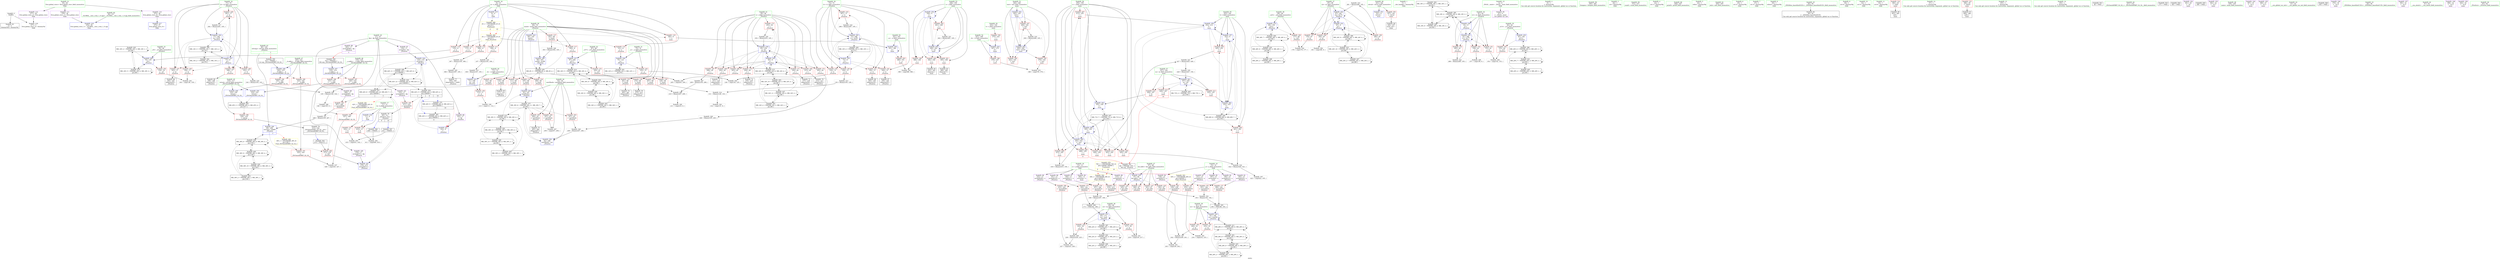 digraph "SVFG" {
	label="SVFG";

	Node0x556c9ce85410 [shape=record,color=grey,label="{NodeID: 0\nNullPtr}"];
	Node0x556c9ce85410 -> Node0x556c9cec6680[style=solid];
	Node0x556c9ce85410 -> Node0x556c9cec9740[style=solid];
	Node0x556c9cf05d10 [shape=record,color=black,label="{NodeID: 443\nMR_16V_2 = PHI(MR_16V_3, MR_16V_1, )\npts\{80 \}\n}"];
	Node0x556c9cf05d10 -> Node0x556c9cec9e90[style=dashed];
	Node0x556c9cf05d10 -> Node0x556c9cefe510[style=dashed];
	Node0x556c9cf05d10 -> Node0x556c9cf05d10[style=dashed];
	Node0x556c9cec82f0 [shape=record,color=red,label="{NodeID: 194\n375\<--343\n\<--t\nmain\n}"];
	Node0x556c9cec82f0 -> Node0x556c9ced3130[style=solid];
	Node0x556c9cec5660 [shape=record,color=purple,label="{NodeID: 111\n476\<--36\nllvm.global_ctors_1\<--llvm.global_ctors\nGlob }"];
	Node0x556c9cec5660 -> Node0x556c9cec9670[style=solid];
	Node0x556c9cec39f0 [shape=record,color=green,label="{NodeID: 28\n69\<--70\nmask\<--mask_field_insensitive\n_Z5solvei\n}"];
	Node0x556c9cec39f0 -> Node0x556c9cecab70[style=solid];
	Node0x556c9cec39f0 -> Node0x556c9cecac40[style=solid];
	Node0x556c9cec39f0 -> Node0x556c9cecad10[style=solid];
	Node0x556c9cec39f0 -> Node0x556c9cecade0[style=solid];
	Node0x556c9cec39f0 -> Node0x556c9cecaeb0[style=solid];
	Node0x556c9cec39f0 -> Node0x556c9cecaf80[style=solid];
	Node0x556c9cec39f0 -> Node0x556c9cecb050[style=solid];
	Node0x556c9cec39f0 -> Node0x556c9cecb120[style=solid];
	Node0x556c9cec39f0 -> Node0x556c9cecb1f0[style=solid];
	Node0x556c9cec39f0 -> Node0x556c9cecb2c0[style=solid];
	Node0x556c9cec39f0 -> Node0x556c9cec99b0[style=solid];
	Node0x556c9cec39f0 -> Node0x556c9ced2b80[style=solid];
	Node0x556c9cac1780 [shape=record,color=black,label="{NodeID: 305\n195 = PHI(186, 193, )\n}"];
	Node0x556c9cac1780 -> Node0x556c9ced21c0[style=solid];
	Node0x556c9cec99b0 [shape=record,color=blue,label="{NodeID: 222\n69\<--105\nmask\<--\n_Z5solvei\n}"];
	Node0x556c9cec99b0 -> Node0x556c9cf04910[style=dashed];
	Node0x556c9cecb460 [shape=record,color=red,label="{NodeID: 139\n124\<--73\n\<--i1\n_Z5solvei\n}"];
	Node0x556c9cecb460 -> Node0x556c9ced9f70[style=solid];
	Node0x556c9cec60d0 [shape=record,color=green,label="{NodeID: 56\n355\<--356\nr\<--r_field_insensitive\nmain\n}"];
	Node0x556c9cec60d0 -> Node0x556c9cec8cb0[style=solid];
	Node0x556c9cec60d0 -> Node0x556c9cec8d80[style=solid];
	Node0x556c9cec60d0 -> Node0x556c9cec8e50[style=solid];
	Node0x556c9cec60d0 -> Node0x556c9cec8f20[style=solid];
	Node0x556c9cec60d0 -> Node0x556c9cec8ff0[style=solid];
	Node0x556c9cec60d0 -> Node0x556c9cec90c0[style=solid];
	Node0x556c9cec60d0 -> Node0x556c9ced3540[style=solid];
	Node0x556c9cec60d0 -> Node0x556c9ced36e0[style=solid];
	Node0x556c9cec60d0 -> Node0x556c9ced3950[style=solid];
	Node0x556c9ced8ef0 [shape=record,color=grey,label="{NodeID: 333\n281 = Binary(280, 105, )\n}"];
	Node0x556c9ced8ef0 -> Node0x556c9ced2840[style=solid];
	Node0x556c9ced2ec0 [shape=record,color=blue,label="{NodeID: 250\n316\<--333\nretval\<--\n_ZSt3minIiERKT_S2_S2_\n}"];
	Node0x556c9ced2ec0 -> Node0x556c9cf09910[style=dashed];
	Node0x556c9ceccb20 [shape=record,color=red,label="{NodeID: 167\n208\<--95\n\<--i\n_Z5solvei\n}"];
	Node0x556c9ceccb20 -> Node0x556c9ced67f0[style=solid];
	Node0x556c9cec7790 [shape=record,color=black,label="{NodeID: 84\n340\<--457\nmain_ret\<--\nmain\n}"];
	Node0x556c9ceaa600 [shape=record,color=green,label="{NodeID: 1\n7\<--1\n__dso_handle\<--dummyObj\nGlob }"];
	Node0x556c9cf06210 [shape=record,color=black,label="{NodeID: 444\nMR_18V_2 = PHI(MR_18V_3, MR_18V_1, )\npts\{82 \}\n}"];
	Node0x556c9cf06210 -> Node0x556c9cece880[style=dashed];
	Node0x556c9cf06210 -> Node0x556c9cefea10[style=dashed];
	Node0x556c9cf06210 -> Node0x556c9cf06210[style=dashed];
	Node0x556c9cec83c0 [shape=record,color=red,label="{NodeID: 195\n378\<--345\n\<--test\nmain\n}"];
	Node0x556c9cec83c0 -> Node0x556c9cedacf0[style=solid];
	Node0x556c9cec5730 [shape=record,color=purple,label="{NodeID: 112\n477\<--36\nllvm.global_ctors_2\<--llvm.global_ctors\nGlob }"];
	Node0x556c9cec5730 -> Node0x556c9cec9740[style=solid];
	Node0x556c9cec3ac0 [shape=record,color=green,label="{NodeID: 29\n71\<--72\n_b\<--_b_field_insensitive\n_Z5solvei\n}"];
	Node0x556c9cec3ac0 -> Node0x556c9cecb390[style=solid];
	Node0x556c9cec3ac0 -> Node0x556c9cec9a80[style=solid];
	Node0x556c9ced6250 [shape=record,color=black,label="{NodeID: 306\n171 = PHI(162, 169, )\n}"];
	Node0x556c9ced6250 -> Node0x556c9ced1f90[style=solid];
	Node0x556c9cec9a80 [shape=record,color=blue,label="{NodeID: 223\n71\<--108\n_b\<--sub\n_Z5solvei\n}"];
	Node0x556c9cec9a80 -> Node0x556c9cecb390[style=dashed];
	Node0x556c9cecb530 [shape=record,color=red,label="{NodeID: 140\n129\<--73\n\<--i1\n_Z5solvei\n}"];
	Node0x556c9cecb530 -> Node0x556c9ced70f0[style=solid];
	Node0x556c9cec61a0 [shape=record,color=green,label="{NodeID: 57\n357\<--358\nm\<--m_field_insensitive\nmain\n}"];
	Node0x556c9cec61a0 -> Node0x556c9cec9190[style=solid];
	Node0x556c9cec61a0 -> Node0x556c9cec9260[style=solid];
	Node0x556c9cec61a0 -> Node0x556c9cec9330[style=solid];
	Node0x556c9cec61a0 -> Node0x556c9ced37b0[style=solid];
	Node0x556c9ced9070 [shape=record,color=grey,label="{NodeID: 334\n422 = Binary(420, 421, )\n}"];
	Node0x556c9ced9070 -> Node0x556c9cedb2f0[style=solid];
	Node0x556c9ced2f90 [shape=record,color=blue,label="{NodeID: 251\n341\<--9\nretval\<--\nmain\n}"];
	Node0x556c9ceccbf0 [shape=record,color=red,label="{NodeID: 168\n213\<--95\n\<--i\n_Z5solvei\n}"];
	Node0x556c9ceccbf0 -> Node0x556c9cec6c30[style=solid];
	Node0x556c9cec7860 [shape=record,color=purple,label="{NodeID: 85\n47\<--4\n\<--_ZStL8__ioinit\n__cxx_global_var_init\n}"];
	Node0x556c9ceb0f90 [shape=record,color=green,label="{NodeID: 2\n9\<--1\n\<--dummyObj\nCan only get source location for instruction, argument, global var or function.}"];
	Node0x556c9cf06710 [shape=record,color=black,label="{NodeID: 445\nMR_20V_2 = PHI(MR_20V_3, MR_20V_1, )\npts\{84 \}\n}"];
	Node0x556c9cf06710 -> Node0x556c9ceced80[style=dashed];
	Node0x556c9cf06710 -> Node0x556c9cefef10[style=dashed];
	Node0x556c9cf06710 -> Node0x556c9cf06710[style=dashed];
	Node0x556c9cec8490 [shape=record,color=red,label="{NodeID: 196\n442\<--345\n\<--test\nmain\n}"];
	Node0x556c9cec5800 [shape=record,color=red,label="{NodeID: 113\n106\<--8\n\<--n\n_Z5solvei\n}"];
	Node0x556c9cec5800 -> Node0x556c9ced7570[style=solid];
	Node0x556c9cec3b90 [shape=record,color=green,label="{NodeID: 30\n73\<--74\ni1\<--i1_field_insensitive\n_Z5solvei\n}"];
	Node0x556c9cec3b90 -> Node0x556c9cecb460[style=solid];
	Node0x556c9cec3b90 -> Node0x556c9cecb530[style=solid];
	Node0x556c9cec3b90 -> Node0x556c9cecb600[style=solid];
	Node0x556c9cec3b90 -> Node0x556c9cecb6d0[style=solid];
	Node0x556c9cec3b90 -> Node0x556c9cecb7a0[style=solid];
	Node0x556c9cec3b90 -> Node0x556c9cec9c20[style=solid];
	Node0x556c9cec3b90 -> Node0x556c9ced2ab0[style=solid];
	Node0x556c9ced67f0 [shape=record,color=grey,label="{NodeID: 307\n209 = Binary(105, 208, )\n}"];
	Node0x556c9ced67f0 -> Node0x556c9ced6970[style=solid];
	Node0x556c9cec9b50 [shape=record,color=blue,label="{NodeID: 224\n118\<--115\narrayidx\<--\n_Z5solvei\n}"];
	Node0x556c9cec9b50 -> Node0x556c9cef9c00[style=dashed];
	Node0x556c9cec9b50 -> Node0x556c9cf01c10[style=dashed];
	Node0x556c9cec9b50 -> Node0x556c9cf03f10[style=dashed];
	Node0x556c9cec9b50 -> Node0x556c9cf09410[style=dashed];
	Node0x556c9cecb600 [shape=record,color=red,label="{NodeID: 141\n159\<--73\n\<--i1\n_Z5solvei\n}"];
	Node0x556c9cecb600 -> Node0x556c9cec68f0[style=solid];
	Node0x556c9cec6270 [shape=record,color=green,label="{NodeID: 58\n364\<--365\nfreopen\<--freopen_field_insensitive\n}"];
	Node0x556c9ced91f0 [shape=record,color=grey,label="{NodeID: 335\n428 = Binary(427, 150, )\n}"];
	Node0x556c9ced91f0 -> Node0x556c9ced37b0[style=solid];
	Node0x556c9ced3060 [shape=record,color=blue,label="{NodeID: 252\n345\<--105\ntest\<--\nmain\n}"];
	Node0x556c9ced3060 -> Node0x556c9cec83c0[style=dashed];
	Node0x556c9ced3060 -> Node0x556c9cec8490[style=dashed];
	Node0x556c9ced3060 -> Node0x556c9cec8560[style=dashed];
	Node0x556c9ced3060 -> Node0x556c9ced3a20[style=dashed];
	Node0x556c9cecccc0 [shape=record,color=red,label="{NodeID: 169\n220\<--95\n\<--i\n_Z5solvei\n}"];
	Node0x556c9cecccc0 -> Node0x556c9cec6d00[style=solid];
	Node0x556c9cec7930 [shape=record,color=purple,label="{NodeID: 86\n161\<--13\narrayidx19\<--x\n_Z5solvei\n}"];
	Node0x556c9cec7930 -> Node0x556c9cecd1a0[style=solid];
	Node0x556c9ceb6610 [shape=record,color=green,label="{NodeID: 3\n20\<--1\n.str\<--dummyObj\nGlob }"];
	Node0x556c9cf06c10 [shape=record,color=black,label="{NodeID: 446\nMR_22V_2 = PHI(MR_22V_3, MR_22V_1, )\npts\{86 \}\n}"];
	Node0x556c9cf06c10 -> Node0x556c9cecf280[style=dashed];
	Node0x556c9cf06c10 -> Node0x556c9ceff410[style=dashed];
	Node0x556c9cf06c10 -> Node0x556c9cf06c10[style=dashed];
	Node0x556c9cec8560 [shape=record,color=red,label="{NodeID: 197\n449\<--345\n\<--test\nmain\n}"];
	Node0x556c9cec8560 -> Node0x556c9ced6c70[style=solid];
	Node0x556c9cec58d0 [shape=record,color=red,label="{NodeID: 114\n115\<--8\n\<--n\n_Z5solvei\n}"];
	Node0x556c9cec58d0 -> Node0x556c9cec9b50[style=solid];
	Node0x556c9cec3c60 [shape=record,color=green,label="{NodeID: 31\n75\<--76\n_n\<--_n_field_insensitive\n_Z5solvei\n}"];
	Node0x556c9cec3c60 -> Node0x556c9cecb870[style=solid];
	Node0x556c9cec3c60 -> Node0x556c9cec9cf0[style=solid];
	Node0x556c9ced6970 [shape=record,color=grey,label="{NodeID: 308\n210 = Binary(207, 209, )\n}"];
	Node0x556c9ced6970 -> Node0x556c9ced9970[style=solid];
	Node0x556c9cec9c20 [shape=record,color=blue,label="{NodeID: 225\n73\<--9\ni1\<--\n_Z5solvei\n}"];
	Node0x556c9cec9c20 -> Node0x556c9cecb460[style=dashed];
	Node0x556c9cec9c20 -> Node0x556c9cecb530[style=dashed];
	Node0x556c9cec9c20 -> Node0x556c9cecb600[style=dashed];
	Node0x556c9cec9c20 -> Node0x556c9cecb6d0[style=dashed];
	Node0x556c9cec9c20 -> Node0x556c9cecb7a0[style=dashed];
	Node0x556c9cec9c20 -> Node0x556c9ced2ab0[style=dashed];
	Node0x556c9cec9c20 -> Node0x556c9cf04e10[style=dashed];
	Node0x556c9cecb6d0 [shape=record,color=red,label="{NodeID: 142\n164\<--73\n\<--i1\n_Z5solvei\n}"];
	Node0x556c9cecb6d0 -> Node0x556c9cec69c0[style=solid];
	Node0x556c9cec6340 [shape=record,color=green,label="{NodeID: 59\n372\<--373\nscanf\<--scanf_field_insensitive\n}"];
	Node0x556c9cf0f640 [shape=record,color=yellow,style=double,label="{NodeID: 502\n38V_1 = ENCHI(MR_38V_0)\npts\{140000 \}\nFun[_Z5solvei]}"];
	Node0x556c9cf0f640 -> Node0x556c9cecd1a0[style=dashed];
	Node0x556c9cf0f640 -> Node0x556c9cecd270[style=dashed];
	Node0x556c9cf0f640 -> Node0x556c9cecd4e0[style=dashed];
	Node0x556c9cf0f640 -> Node0x556c9cecd5b0[style=dashed];
	Node0x556c9cefe510 [shape=record,color=black,label="{NodeID: 419\nMR_16V_5 = PHI(MR_16V_4, MR_16V_3, )\npts\{80 \}\n}"];
	Node0x556c9cefe510 -> Node0x556c9cec9e90[style=dashed];
	Node0x556c9cefe510 -> Node0x556c9cefe510[style=dashed];
	Node0x556c9cefe510 -> Node0x556c9cf05d10[style=dashed];
	Node0x556c9ced9370 [shape=record,color=grey,label="{NodeID: 336\n205 = cmp(203, 204, )\n}"];
	Node0x556c9ced3130 [shape=record,color=blue,label="{NodeID: 253\n347\<--375\n_b\<--\nmain\n}"];
	Node0x556c9ced3130 -> Node0x556c9cec8630[style=dashed];
	Node0x556c9ceccd90 [shape=record,color=red,label="{NodeID: 170\n229\<--95\n\<--i\n_Z5solvei\n}"];
	Node0x556c9ceccd90 -> Node0x556c9cec6dd0[style=solid];
	Node0x556c9cec7a00 [shape=record,color=purple,label="{NodeID: 87\n166\<--13\narrayidx21\<--x\n_Z5solvei\n}"];
	Node0x556c9cec7a00 -> Node0x556c9cecd270[style=solid];
	Node0x556c9ce85a80 [shape=record,color=green,label="{NodeID: 4\n22\<--1\n.str.1\<--dummyObj\nGlob }"];
	Node0x556c9cf07110 [shape=record,color=black,label="{NodeID: 447\nMR_24V_2 = PHI(MR_24V_3, MR_24V_1, )\npts\{88 \}\n}"];
	Node0x556c9cf07110 -> Node0x556c9ced2020[style=dashed];
	Node0x556c9cf07110 -> Node0x556c9cef7900[style=dashed];
	Node0x556c9cf07110 -> Node0x556c9ceff910[style=dashed];
	Node0x556c9cf07110 -> Node0x556c9cf07110[style=dashed];
	Node0x556c9cec8630 [shape=record,color=red,label="{NodeID: 198\n379\<--347\n\<--_b\nmain\n}"];
	Node0x556c9cec8630 -> Node0x556c9cedacf0[style=solid];
	Node0x556c9cec59a0 [shape=record,color=red,label="{NodeID: 115\n121\<--8\n\<--n\n_Z5solvei\n}"];
	Node0x556c9cec59a0 -> Node0x556c9cec9cf0[style=solid];
	Node0x556c9cec3d30 [shape=record,color=green,label="{NodeID: 32\n77\<--78\ni2\<--i2_field_insensitive\n_Z5solvei\n}"];
	Node0x556c9cec3d30 -> Node0x556c9cecb940[style=solid];
	Node0x556c9cec3d30 -> Node0x556c9cecba10[style=solid];
	Node0x556c9cec3d30 -> Node0x556c9cecbae0[style=solid];
	Node0x556c9cec3d30 -> Node0x556c9cecbbb0[style=solid];
	Node0x556c9cec3d30 -> Node0x556c9cecbc80[style=solid];
	Node0x556c9cec3d30 -> Node0x556c9cec9dc0[style=solid];
	Node0x556c9cec3d30 -> Node0x556c9ced29e0[style=solid];
	Node0x556c9ced6af0 [shape=record,color=grey,label="{NodeID: 309\n226 = Binary(224, 225, )\n}"];
	Node0x556c9ced6af0 -> Node0x556c9ced97f0[style=solid];
	Node0x556c9cec9cf0 [shape=record,color=blue,label="{NodeID: 226\n75\<--121\n_n\<--\n_Z5solvei\n}"];
	Node0x556c9cec9cf0 -> Node0x556c9cecb870[style=dashed];
	Node0x556c9cec9cf0 -> Node0x556c9cf05310[style=dashed];
	Node0x556c9cecb7a0 [shape=record,color=red,label="{NodeID: 143\n297\<--73\n\<--i1\n_Z5solvei\n}"];
	Node0x556c9cecb7a0 -> Node0x556c9ced7870[style=solid];
	Node0x556c9cec6410 [shape=record,color=green,label="{NodeID: 60\n446\<--447\nprintf\<--printf_field_insensitive\n}"];
	Node0x556c9cf0f720 [shape=record,color=yellow,style=double,label="{NodeID: 503\n40V_1 = ENCHI(MR_40V_0)\npts\{160000 \}\nFun[_Z5solvei]}"];
	Node0x556c9cf0f720 -> Node0x556c9cecd340[style=dashed];
	Node0x556c9cf0f720 -> Node0x556c9cecd410[style=dashed];
	Node0x556c9cf0f720 -> Node0x556c9cecd680[style=dashed];
	Node0x556c9cf0f720 -> Node0x556c9cecd750[style=dashed];
	Node0x556c9cefea10 [shape=record,color=black,label="{NodeID: 420\nMR_18V_9 = PHI(MR_18V_4, MR_18V_3, )\npts\{82 \}\n}"];
	Node0x556c9cefea10 -> Node0x556c9cece880[style=dashed];
	Node0x556c9cefea10 -> Node0x556c9cefea10[style=dashed];
	Node0x556c9cefea10 -> Node0x556c9cf06210[style=dashed];
	Node0x556c9ced94f0 [shape=record,color=grey,label="{NodeID: 337\n328 = cmp(325, 327, )\n}"];
	Node0x556c9ced3200 [shape=record,color=blue,label="{NodeID: 254\n349\<--9\ni\<--\nmain\n}"];
	Node0x556c9ced3200 -> Node0x556c9cec8700[style=dashed];
	Node0x556c9ced3200 -> Node0x556c9cec87d0[style=dashed];
	Node0x556c9ced3200 -> Node0x556c9cec88a0[style=dashed];
	Node0x556c9ced3200 -> Node0x556c9cec8970[style=dashed];
	Node0x556c9ced3200 -> Node0x556c9ced3200[style=dashed];
	Node0x556c9ced3200 -> Node0x556c9ced33a0[style=dashed];
	Node0x556c9cecce60 [shape=record,color=red,label="{NodeID: 171\n236\<--95\n\<--i\n_Z5solvei\n}"];
	Node0x556c9cecce60 -> Node0x556c9cec6ea0[style=solid];
	Node0x556c9cec7ad0 [shape=record,color=purple,label="{NodeID: 88\n215\<--13\narrayidx46\<--x\n_Z5solvei\n}"];
	Node0x556c9cec7ad0 -> Node0x556c9cecd4e0[style=solid];
	Node0x556c9ce89e00 [shape=record,color=green,label="{NodeID: 5\n24\<--1\nstdin\<--dummyObj\nGlob }"];
	Node0x556c9cf07610 [shape=record,color=black,label="{NodeID: 448\nMR_26V_2 = PHI(MR_26V_3, MR_26V_1, )\npts\{90 \}\n}"];
	Node0x556c9cf07610 -> Node0x556c9ced20f0[style=dashed];
	Node0x556c9cf07610 -> Node0x556c9cef7e00[style=dashed];
	Node0x556c9cf07610 -> Node0x556c9ceffe10[style=dashed];
	Node0x556c9cf07610 -> Node0x556c9cf07610[style=dashed];
	Node0x556c9cec8700 [shape=record,color=red,label="{NodeID: 199\n388\<--349\n\<--i\nmain\n}"];
	Node0x556c9cec8700 -> Node0x556c9cedab70[style=solid];
	Node0x556c9ceca1b0 [shape=record,color=red,label="{NodeID: 116\n135\<--8\n\<--n\n_Z5solvei\n}"];
	Node0x556c9ceca1b0 -> Node0x556c9cec9e90[style=solid];
	Node0x556c9cec3e00 [shape=record,color=green,label="{NodeID: 33\n79\<--80\n_n5\<--_n5_field_insensitive\n_Z5solvei\n}"];
	Node0x556c9cec3e00 -> Node0x556c9cecbd50[style=solid];
	Node0x556c9cec3e00 -> Node0x556c9cec9e90[style=solid];
	Node0x556c9ced6c70 [shape=record,color=grey,label="{NodeID: 310\n450 = Binary(449, 105, )\n}"];
	Node0x556c9ced6c70 -> Node0x556c9ced3a20[style=solid];
	Node0x556c9cec9dc0 [shape=record,color=blue,label="{NodeID: 227\n77\<--9\ni2\<--\n_Z5solvei\n}"];
	Node0x556c9cec9dc0 -> Node0x556c9cecb940[style=dashed];
	Node0x556c9cec9dc0 -> Node0x556c9cecba10[style=dashed];
	Node0x556c9cec9dc0 -> Node0x556c9cecbae0[style=dashed];
	Node0x556c9cec9dc0 -> Node0x556c9cecbbb0[style=dashed];
	Node0x556c9cec9dc0 -> Node0x556c9cecbc80[style=dashed];
	Node0x556c9cec9dc0 -> Node0x556c9ced29e0[style=dashed];
	Node0x556c9cec9dc0 -> Node0x556c9ce95d50[style=dashed];
	Node0x556c9cecb870 [shape=record,color=red,label="{NodeID: 144\n125\<--75\n\<--_n\n_Z5solvei\n}"];
	Node0x556c9cecb870 -> Node0x556c9ced9f70[style=solid];
	Node0x556c9cec64e0 [shape=record,color=green,label="{NodeID: 61\n454\<--455\nexit\<--exit_field_insensitive\n}"];
	Node0x556c9cefef10 [shape=record,color=black,label="{NodeID: 421\nMR_20V_7 = PHI(MR_20V_4, MR_20V_3, )\npts\{84 \}\n}"];
	Node0x556c9cefef10 -> Node0x556c9ceced80[style=dashed];
	Node0x556c9cefef10 -> Node0x556c9cefef10[style=dashed];
	Node0x556c9cefef10 -> Node0x556c9cf06710[style=dashed];
	Node0x556c9ced9670 [shape=record,color=grey,label="{NodeID: 338\n113 = cmp(111, 112, )\n}"];
	Node0x556c9ced32d0 [shape=record,color=blue,label="{NodeID: 255\n351\<--385\n_n\<--\nmain\n}"];
	Node0x556c9ced32d0 -> Node0x556c9cec8a40[style=dashed];
	Node0x556c9ced32d0 -> Node0x556c9ced32d0[style=dashed];
	Node0x556c9ceccf30 [shape=record,color=red,label="{NodeID: 172\n245\<--95\n\<--i\n_Z5solvei\n}"];
	Node0x556c9ceccf30 -> Node0x556c9ced8770[style=solid];
	Node0x556c9cec7ba0 [shape=record,color=purple,label="{NodeID: 89\n222\<--13\narrayidx49\<--x\n_Z5solvei\n}"];
	Node0x556c9cec7ba0 -> Node0x556c9cecd5b0[style=solid];
	Node0x556c9ce85800 [shape=record,color=green,label="{NodeID: 6\n25\<--1\n.str.2\<--dummyObj\nGlob }"];
	Node0x556c9cf07b10 [shape=record,color=black,label="{NodeID: 449\nMR_28V_2 = PHI(MR_28V_3, MR_28V_1, )\npts\{92 \}\n}"];
	Node0x556c9cf07b10 -> Node0x556c9cef8300[style=dashed];
	Node0x556c9cf07b10 -> Node0x556c9cee9cf0[style=dashed];
	Node0x556c9cf07b10 -> Node0x556c9cf00310[style=dashed];
	Node0x556c9cf07b10 -> Node0x556c9cf07b10[style=dashed];
	Node0x556c9cec87d0 [shape=record,color=red,label="{NodeID: 200\n392\<--349\n\<--i\nmain\n}"];
	Node0x556c9cec87d0 -> Node0x556c9cec75f0[style=solid];
	Node0x556c9ceca280 [shape=record,color=red,label="{NodeID: 117\n200\<--8\n\<--n\n_Z5solvei\n}"];
	Node0x556c9ceca280 -> Node0x556c9ced2430[style=solid];
	Node0x556c9cec3ed0 [shape=record,color=green,label="{NodeID: 34\n81\<--82\nz1\<--z1_field_insensitive\n_Z5solvei\n}"];
	Node0x556c9cec3ed0 -> Node0x556c9cecbe20[style=solid];
	Node0x556c9cec3ed0 -> Node0x556c9cecbef0[style=solid];
	Node0x556c9cec3ed0 -> Node0x556c9cecbfc0[style=solid];
	Node0x556c9cec3ed0 -> Node0x556c9cec9f60[style=solid];
	Node0x556c9cec3ed0 -> Node0x556c9ced2910[style=solid];
	Node0x556c9ced6df0 [shape=record,color=grey,label="{NodeID: 311\n268 = Binary(105, 267, )\n}"];
	Node0x556c9ced6df0 -> Node0x556c9ced26a0[style=solid];
	Node0x556c9cec9e90 [shape=record,color=blue,label="{NodeID: 228\n79\<--135\n_n5\<--\n_Z5solvei\n}"];
	Node0x556c9cec9e90 -> Node0x556c9cecbd50[style=dashed];
	Node0x556c9cec9e90 -> Node0x556c9cefe510[style=dashed];
	Node0x556c9cecb940 [shape=record,color=red,label="{NodeID: 145\n138\<--77\n\<--i2\n_Z5solvei\n}"];
	Node0x556c9cecb940 -> Node0x556c9ced9df0[style=solid];
	Node0x556c9cec65b0 [shape=record,color=green,label="{NodeID: 62\n38\<--471\n_GLOBAL__sub_I_rem_1_0.cpp\<--_GLOBAL__sub_I_rem_1_0.cpp_field_insensitive\n}"];
	Node0x556c9cec65b0 -> Node0x556c9cec9670[style=solid];
	Node0x556c9ceff410 [shape=record,color=black,label="{NodeID: 422\nMR_22V_8 = PHI(MR_22V_4, MR_22V_3, )\npts\{86 \}\n}"];
	Node0x556c9ceff410 -> Node0x556c9cecf280[style=dashed];
	Node0x556c9ceff410 -> Node0x556c9ceff410[style=dashed];
	Node0x556c9ceff410 -> Node0x556c9cf06c10[style=dashed];
	Node0x556c9ced97f0 [shape=record,color=grey,label="{NodeID: 339\n227 = cmp(223, 226, )\n}"];
	Node0x556c9ced33a0 [shape=record,color=blue,label="{NodeID: 256\n349\<--402\ni\<--inc\nmain\n}"];
	Node0x556c9ced33a0 -> Node0x556c9cec8700[style=dashed];
	Node0x556c9ced33a0 -> Node0x556c9cec87d0[style=dashed];
	Node0x556c9ced33a0 -> Node0x556c9cec88a0[style=dashed];
	Node0x556c9ced33a0 -> Node0x556c9cec8970[style=dashed];
	Node0x556c9ced33a0 -> Node0x556c9ced3200[style=dashed];
	Node0x556c9ced33a0 -> Node0x556c9ced33a0[style=dashed];
	Node0x556c9cecd000 [shape=record,color=red,label="{NodeID: 173\n253\<--95\n\<--i\n_Z5solvei\n}"];
	Node0x556c9cecd000 -> Node0x556c9ced8a70[style=solid];
	Node0x556c9cec7c70 [shape=record,color=purple,label="{NodeID: 90\n394\<--13\narrayidx\<--x\nmain\n}"];
	Node0x556c9ce85890 [shape=record,color=green,label="{NodeID: 7\n27\<--1\n.str.3\<--dummyObj\nGlob }"];
	Node0x556c9cf08010 [shape=record,color=black,label="{NodeID: 450\nMR_30V_2 = PHI(MR_30V_3, MR_30V_1, )\npts\{94 \}\n}"];
	Node0x556c9cf08010 -> Node0x556c9cef8800[style=dashed];
	Node0x556c9cf08010 -> Node0x556c9cee9de0[style=dashed];
	Node0x556c9cf08010 -> Node0x556c9cf00810[style=dashed];
	Node0x556c9cf08010 -> Node0x556c9cf08010[style=dashed];
	Node0x556c9cec88a0 [shape=record,color=red,label="{NodeID: 201\n395\<--349\n\<--i\nmain\n}"];
	Node0x556c9cec88a0 -> Node0x556c9cec76c0[style=solid];
	Node0x556c9ceca350 [shape=record,color=red,label="{NodeID: 118\n306\<--8\n\<--n\n_Z5solvei\n}"];
	Node0x556c9ceca350 -> Node0x556c9ced6f70[style=solid];
	Node0x556c9cec3fa0 [shape=record,color=green,label="{NodeID: 35\n83\<--84\n_n13\<--_n13_field_insensitive\n_Z5solvei\n}"];
	Node0x556c9cec3fa0 -> Node0x556c9cecc090[style=solid];
	Node0x556c9cec3fa0 -> Node0x556c9ceca030[style=solid];
	Node0x556c9cf0e0b0 [shape=record,color=yellow,style=double,label="{NodeID: 478\n76V_1 = ENCHI(MR_76V_0)\npts\{140000 160000 \}\nFun[main]|{<s0>9|<s1>9|<s2>10|<s3>10}}"];
	Node0x556c9cf0e0b0:s0 -> Node0x556c9cf0f640[style=dashed,color=red];
	Node0x556c9cf0e0b0:s1 -> Node0x556c9cf0f720[style=dashed,color=red];
	Node0x556c9cf0e0b0:s2 -> Node0x556c9cf0f640[style=dashed,color=red];
	Node0x556c9cf0e0b0:s3 -> Node0x556c9cf0f720[style=dashed,color=red];
	Node0x556c9ced6f70 [shape=record,color=grey,label="{NodeID: 312\n307 = Binary(105, 306, )\n}"];
	Node0x556c9ced6f70 -> Node0x556c9ced82f0[style=solid];
	Node0x556c9cec9f60 [shape=record,color=blue,label="{NodeID: 229\n81\<--9\nz1\<--\n_Z5solvei\n}"];
	Node0x556c9cec9f60 -> Node0x556c9cecbe20[style=dashed];
	Node0x556c9cec9f60 -> Node0x556c9cecbef0[style=dashed];
	Node0x556c9cec9f60 -> Node0x556c9cecbfc0[style=dashed];
	Node0x556c9cec9f60 -> Node0x556c9ced2910[style=dashed];
	Node0x556c9cec9f60 -> Node0x556c9cece880[style=dashed];
	Node0x556c9cecba10 [shape=record,color=red,label="{NodeID: 146\n143\<--77\n\<--i2\n_Z5solvei\n}"];
	Node0x556c9cecba10 -> Node0x556c9ced79f0[style=solid];
	Node0x556c9cec6680 [shape=record,color=black,label="{NodeID: 63\n2\<--3\ndummyVal\<--dummyVal\n}"];
	Node0x556c9ceff910 [shape=record,color=black,label="{NodeID: 423\nMR_24V_10 = PHI(MR_24V_4, MR_24V_3, )\npts\{88 \}\n}"];
	Node0x556c9ceff910 -> Node0x556c9ced2020[style=dashed];
	Node0x556c9ceff910 -> Node0x556c9cef7900[style=dashed];
	Node0x556c9ceff910 -> Node0x556c9ceff910[style=dashed];
	Node0x556c9ceff910 -> Node0x556c9cf07110[style=dashed];
	Node0x556c9ced9970 [shape=record,color=grey,label="{NodeID: 340\n211 = cmp(210, 9, )\n}"];
	Node0x556c9ced3470 [shape=record,color=blue,label="{NodeID: 257\n353\<--9\nl\<--\nmain\n}"];
	Node0x556c9ced3470 -> Node0x556c9cec8b10[style=dashed];
	Node0x556c9ced3470 -> Node0x556c9cec8be0[style=dashed];
	Node0x556c9ced3470 -> Node0x556c9ced3470[style=dashed];
	Node0x556c9ced3470 -> Node0x556c9ced3610[style=dashed];
	Node0x556c9ced3470 -> Node0x556c9ced3880[style=dashed];
	Node0x556c9ced3470 -> Node0x556c9cf09e10[style=dashed];
	Node0x556c9cecd0d0 [shape=record,color=red,label="{NodeID: 174\n204\<--97\n\<--_n37\n_Z5solvei\n}"];
	Node0x556c9cecd0d0 -> Node0x556c9ced9370[style=solid];
	Node0x556c9cec7d40 [shape=record,color=purple,label="{NodeID: 91\n185\<--15\narrayidx30\<--y\n_Z5solvei\n}"];
	Node0x556c9cec7d40 -> Node0x556c9cecd340[style=solid];
	Node0x556c9ce89c70 [shape=record,color=green,label="{NodeID: 8\n29\<--1\nstdout\<--dummyObj\nGlob }"];
	Node0x556c9cf08510 [shape=record,color=black,label="{NodeID: 451\nMR_32V_2 = PHI(MR_32V_3, MR_32V_1, )\npts\{96 \}\n}"];
	Node0x556c9cf08510 -> Node0x556c9cef8d00[style=dashed];
	Node0x556c9cf08510 -> Node0x556c9cefc740[style=dashed];
	Node0x556c9cf08510 -> Node0x556c9cf00d10[style=dashed];
	Node0x556c9cf08510 -> Node0x556c9cf08510[style=dashed];
	Node0x556c9cec8970 [shape=record,color=red,label="{NodeID: 202\n401\<--349\n\<--i\nmain\n}"];
	Node0x556c9cec8970 -> Node0x556c9ced7cf0[style=solid];
	Node0x556c9ceca420 [shape=record,color=red,label="{NodeID: 119\n385\<--8\n\<--n\nmain\n}"];
	Node0x556c9ceca420 -> Node0x556c9ced32d0[style=solid];
	Node0x556c9cec4070 [shape=record,color=green,label="{NodeID: 36\n85\<--86\nsx\<--sx_field_insensitive\n_Z5solvei\n}"];
	Node0x556c9cec4070 -> Node0x556c9cecc160[style=solid];
	Node0x556c9cec4070 -> Node0x556c9cecc230[style=solid];
	Node0x556c9cec4070 -> Node0x556c9ced1f90[style=solid];
	Node0x556c9ced70f0 [shape=record,color=grey,label="{NodeID: 313\n130 = Binary(105, 129, )\n}"];
	Node0x556c9ced70f0 -> Node0x556c9ced7270[style=solid];
	Node0x556c9ceca030 [shape=record,color=blue,label="{NodeID: 230\n83\<--150\n_n13\<--\n_Z5solvei\n}"];
	Node0x556c9ceca030 -> Node0x556c9cecc090[style=dashed];
	Node0x556c9ceca030 -> Node0x556c9ceced80[style=dashed];
	Node0x556c9cecbae0 [shape=record,color=red,label="{NodeID: 147\n183\<--77\n\<--i2\n_Z5solvei\n}"];
	Node0x556c9cecbae0 -> Node0x556c9cec6a90[style=solid];
	Node0x556c9cec6750 [shape=record,color=black,label="{NodeID: 64\n49\<--50\n\<--_ZNSt8ios_base4InitD1Ev\nCan only get source location for instruction, argument, global var or function.}"];
	Node0x556c9ceffe10 [shape=record,color=black,label="{NodeID: 424\nMR_26V_8 = PHI(MR_26V_4, MR_26V_3, )\npts\{90 \}\n}"];
	Node0x556c9ceffe10 -> Node0x556c9ced20f0[style=dashed];
	Node0x556c9ceffe10 -> Node0x556c9cef7e00[style=dashed];
	Node0x556c9ceffe10 -> Node0x556c9ceffe10[style=dashed];
	Node0x556c9ceffe10 -> Node0x556c9cf07610[style=dashed];
	Node0x556c9ced9af0 [shape=record,color=grey,label="{NodeID: 341\n218 = cmp(216, 217, )\n}"];
	Node0x556c9ced3540 [shape=record,color=blue,label="{NodeID: 258\n355\<--105\nr\<--\nmain\n}"];
	Node0x556c9ced3540 -> Node0x556c9cec8cb0[style=dashed];
	Node0x556c9ced3540 -> Node0x556c9cec8d80[style=dashed];
	Node0x556c9ced3540 -> Node0x556c9cec8e50[style=dashed];
	Node0x556c9ced3540 -> Node0x556c9cec8f20[style=dashed];
	Node0x556c9ced3540 -> Node0x556c9cec8ff0[style=dashed];
	Node0x556c9ced3540 -> Node0x556c9cec90c0[style=dashed];
	Node0x556c9ced3540 -> Node0x556c9ced3540[style=dashed];
	Node0x556c9ced3540 -> Node0x556c9ced36e0[style=dashed];
	Node0x556c9ced3540 -> Node0x556c9ced3950[style=dashed];
	Node0x556c9ced3540 -> Node0x556c9cf0a310[style=dashed];
	Node0x556c9cecd1a0 [shape=record,color=red,label="{NodeID: 175\n162\<--161\n\<--arrayidx19\n_Z5solvei\n}"];
	Node0x556c9cecd1a0 -> Node0x556c9ced6250[style=solid];
	Node0x556c9cec7e10 [shape=record,color=purple,label="{NodeID: 92\n190\<--15\narrayidx33\<--y\n_Z5solvei\n}"];
	Node0x556c9cec7e10 -> Node0x556c9cecd410[style=solid];
	Node0x556c9ce89d00 [shape=record,color=green,label="{NodeID: 9\n30\<--1\n.str.4\<--dummyObj\nGlob }"];
	Node0x556c9cf08a10 [shape=record,color=black,label="{NodeID: 452\nMR_34V_2 = PHI(MR_34V_3, MR_34V_1, )\npts\{98 \}\n}"];
	Node0x556c9cf08a10 -> Node0x556c9cef9200[style=dashed];
	Node0x556c9cf08a10 -> Node0x556c9cefcc10[style=dashed];
	Node0x556c9cf08a10 -> Node0x556c9cf01210[style=dashed];
	Node0x556c9cf08a10 -> Node0x556c9cf08a10[style=dashed];
	Node0x556c9cec8a40 [shape=record,color=red,label="{NodeID: 203\n389\<--351\n\<--_n\nmain\n}"];
	Node0x556c9cec8a40 -> Node0x556c9cedab70[style=solid];
	Node0x556c9ceca4f0 [shape=record,color=red,label="{NodeID: 120\n410\<--11\n\<--k\nmain\n}"];
	Node0x556c9ceca4f0 -> Node0x556c9ceda870[style=solid];
	Node0x556c9cec4140 [shape=record,color=green,label="{NodeID: 37\n87\<--88\nz2\<--z2_field_insensitive\n_Z5solvei\n}"];
	Node0x556c9cec4140 -> Node0x556c9cecc300[style=solid];
	Node0x556c9cec4140 -> Node0x556c9cecc3d0[style=solid];
	Node0x556c9cec4140 -> Node0x556c9cecc4a0[style=solid];
	Node0x556c9cec4140 -> Node0x556c9ced2020[style=solid];
	Node0x556c9cec4140 -> Node0x556c9ced2840[style=solid];
	Node0x556c9ced7270 [shape=record,color=grey,label="{NodeID: 314\n131 = Binary(128, 130, )\n}"];
	Node0x556c9ced7270 -> Node0x556c9ced9c70[style=solid];
	Node0x556c9ced1f90 [shape=record,color=blue,label="{NodeID: 231\n85\<--171\nsx\<--cond\n_Z5solvei\n}"];
	Node0x556c9ced1f90 -> Node0x556c9cecc160[style=dashed];
	Node0x556c9ced1f90 -> Node0x556c9cecc230[style=dashed];
	Node0x556c9ced1f90 -> Node0x556c9ced1f90[style=dashed];
	Node0x556c9ced1f90 -> Node0x556c9cecf280[style=dashed];
	Node0x556c9cecbbb0 [shape=record,color=red,label="{NodeID: 148\n188\<--77\n\<--i2\n_Z5solvei\n}"];
	Node0x556c9cecbbb0 -> Node0x556c9cec6b60[style=solid];
	Node0x556c9cec6820 [shape=record,color=black,label="{NodeID: 65\n117\<--116\nidxprom\<--\n_Z5solvei\n}"];
	Node0x556c9cf00310 [shape=record,color=black,label="{NodeID: 425\nMR_28V_9 = PHI(MR_28V_4, MR_28V_3, )\npts\{92 \}\n}"];
	Node0x556c9cf00310 -> Node0x556c9cef8300[style=dashed];
	Node0x556c9cf00310 -> Node0x556c9cee9cf0[style=dashed];
	Node0x556c9cf00310 -> Node0x556c9cf00310[style=dashed];
	Node0x556c9cf00310 -> Node0x556c9cf07b10[style=dashed];
	Node0x556c9ced9c70 [shape=record,color=grey,label="{NodeID: 342\n132 = cmp(131, 9, )\n}"];
	Node0x556c9ced3610 [shape=record,color=blue,label="{NodeID: 259\n353\<--413\nl\<--\nmain\n}"];
	Node0x556c9ced3610 -> Node0x556c9cec8b10[style=dashed];
	Node0x556c9ced3610 -> Node0x556c9cec8be0[style=dashed];
	Node0x556c9ced3610 -> Node0x556c9ced3470[style=dashed];
	Node0x556c9ced3610 -> Node0x556c9ced3610[style=dashed];
	Node0x556c9ced3610 -> Node0x556c9ced3880[style=dashed];
	Node0x556c9ced3610 -> Node0x556c9cf09e10[style=dashed];
	Node0x556c9cecd270 [shape=record,color=red,label="{NodeID: 176\n167\<--166\n\<--arrayidx21\n_Z5solvei\n}"];
	Node0x556c9cecd270 -> Node0x556c9ced8bf0[style=solid];
	Node0x556c9cec7ee0 [shape=record,color=purple,label="{NodeID: 93\n231\<--15\narrayidx53\<--y\n_Z5solvei\n}"];
	Node0x556c9cec7ee0 -> Node0x556c9cecd680[style=solid];
	Node0x556c9cec2580 [shape=record,color=green,label="{NodeID: 10\n32\<--1\n.str.5\<--dummyObj\nGlob }"];
	Node0x556c9cf08f10 [shape=record,color=black,label="{NodeID: 453\nMR_36V_2 = PHI(MR_36V_3, MR_36V_1, )\npts\{100 \}\n}"];
	Node0x556c9cf08f10 -> Node0x556c9cef9700[style=dashed];
	Node0x556c9cf08f10 -> Node0x556c9cf01710[style=dashed];
	Node0x556c9cf08f10 -> Node0x556c9cf03a10[style=dashed];
	Node0x556c9cf08f10 -> Node0x556c9cf08f10[style=dashed];
	Node0x556c9cec8b10 [shape=record,color=red,label="{NodeID: 204\n421\<--353\n\<--l\nmain\n}"];
	Node0x556c9cec8b10 -> Node0x556c9ced9070[style=solid];
	Node0x556c9ceca5c0 [shape=record,color=red,label="{NodeID: 121\n432\<--11\n\<--k\nmain\n}"];
	Node0x556c9ceca5c0 -> Node0x556c9cedaff0[style=solid];
	Node0x556c9cec4210 [shape=record,color=green,label="{NodeID: 38\n89\<--90\n_n23\<--_n23_field_insensitive\n_Z5solvei\n}"];
	Node0x556c9cec4210 -> Node0x556c9cecc570[style=solid];
	Node0x556c9cec4210 -> Node0x556c9ced20f0[style=solid];
	Node0x556c9cf0e3b0 [shape=record,color=yellow,style=double,label="{NodeID: 481\n42V_1 = ENCHI(MR_42V_0)\npts\{190000 \}\nFun[_ZSt3minIiERKT_S2_S2_]}"];
	Node0x556c9cf0e3b0 -> Node0x556c9cec8150[style=dashed];
	Node0x556c9ced73f0 [shape=record,color=grey,label="{NodeID: 315\n108 = Binary(107, 105, )\n}"];
	Node0x556c9ced73f0 -> Node0x556c9cec9a80[style=solid];
	Node0x556c9ced2020 [shape=record,color=blue,label="{NodeID: 232\n87\<--9\nz2\<--\n_Z5solvei\n}"];
	Node0x556c9ced2020 -> Node0x556c9cecc300[style=dashed];
	Node0x556c9ced2020 -> Node0x556c9cecc3d0[style=dashed];
	Node0x556c9ced2020 -> Node0x556c9cecc4a0[style=dashed];
	Node0x556c9ced2020 -> Node0x556c9ced2020[style=dashed];
	Node0x556c9ced2020 -> Node0x556c9ced2840[style=dashed];
	Node0x556c9ced2020 -> Node0x556c9cef7900[style=dashed];
	Node0x556c9cecbc80 [shape=record,color=red,label="{NodeID: 149\n291\<--77\n\<--i2\n_Z5solvei\n}"];
	Node0x556c9cecbc80 -> Node0x556c9ced76f0[style=solid];
	Node0x556c9cec68f0 [shape=record,color=black,label="{NodeID: 66\n160\<--159\nidxprom18\<--\n_Z5solvei\n}"];
	Node0x556c9cf00810 [shape=record,color=black,label="{NodeID: 426\nMR_30V_13 = PHI(MR_30V_4, MR_30V_3, )\npts\{94 \}\n}"];
	Node0x556c9cf00810 -> Node0x556c9cef8800[style=dashed];
	Node0x556c9cf00810 -> Node0x556c9cee9de0[style=dashed];
	Node0x556c9cf00810 -> Node0x556c9cf00810[style=dashed];
	Node0x556c9cf00810 -> Node0x556c9cf08010[style=dashed];
	Node0x556c9ced9df0 [shape=record,color=grey,label="{NodeID: 343\n140 = cmp(138, 139, )\n}"];
	Node0x556c9ced36e0 [shape=record,color=blue,label="{NodeID: 260\n355\<--416\nr\<--mul\nmain\n}"];
	Node0x556c9ced36e0 -> Node0x556c9cec8cb0[style=dashed];
	Node0x556c9ced36e0 -> Node0x556c9cec8d80[style=dashed];
	Node0x556c9ced36e0 -> Node0x556c9cec8e50[style=dashed];
	Node0x556c9ced36e0 -> Node0x556c9cec8f20[style=dashed];
	Node0x556c9ced36e0 -> Node0x556c9cec8ff0[style=dashed];
	Node0x556c9ced36e0 -> Node0x556c9cec90c0[style=dashed];
	Node0x556c9ced36e0 -> Node0x556c9ced3540[style=dashed];
	Node0x556c9ced36e0 -> Node0x556c9ced36e0[style=dashed];
	Node0x556c9ced36e0 -> Node0x556c9ced3950[style=dashed];
	Node0x556c9ced36e0 -> Node0x556c9cf0a310[style=dashed];
	Node0x556c9cecd340 [shape=record,color=red,label="{NodeID: 177\n186\<--185\n\<--arrayidx30\n_Z5solvei\n}"];
	Node0x556c9cecd340 -> Node0x556c9cac1780[style=solid];
	Node0x556c9cec7fb0 [shape=record,color=purple,label="{NodeID: 94\n238\<--15\narrayidx57\<--y\n_Z5solvei\n}"];
	Node0x556c9cec7fb0 -> Node0x556c9cecd750[style=solid];
	Node0x556c9cec2650 [shape=record,color=green,label="{NodeID: 11\n34\<--1\n.str.6\<--dummyObj\nGlob }"];
	Node0x556c9cf09410 [shape=record,color=black,label="{NodeID: 454\nMR_42V_3 = PHI(MR_42V_5, MR_42V_2, )\npts\{190000 \}\n|{|<s2>9|<s3>9|<s4>10}}"];
	Node0x556c9cf09410 -> Node0x556c9cecd9c0[style=dashed];
	Node0x556c9cf09410 -> Node0x556c9cec9b50[style=dashed];
	Node0x556c9cf09410:s2 -> Node0x556c9ceee100[style=dashed,color=blue];
	Node0x556c9cf09410:s3 -> Node0x556c9cef0900[style=dashed,color=blue];
	Node0x556c9cf09410:s4 -> Node0x556c9ceee100[style=dashed,color=blue];
	Node0x556c9cec8be0 [shape=record,color=red,label="{NodeID: 205\n425\<--353\n\<--l\nmain\n}"];
	Node0x556c9cec8be0 -> Node0x556c9ced7ff0[style=solid];
	Node0x556c9ceca690 [shape=record,color=red,label="{NodeID: 122\n360\<--24\n\<--stdin\nmain\n}"];
	Node0x556c9ceca690 -> Node0x556c9cec7450[style=solid];
	Node0x556c9cec42e0 [shape=record,color=green,label="{NodeID: 39\n91\<--92\nsy\<--sy_field_insensitive\n_Z5solvei\n}"];
	Node0x556c9cec42e0 -> Node0x556c9cecc640[style=solid];
	Node0x556c9cec42e0 -> Node0x556c9cecc710[style=solid];
	Node0x556c9cec42e0 -> Node0x556c9ced21c0[style=solid];
	Node0x556c9cf0e490 [shape=record,color=yellow,style=double,label="{NodeID: 482\n36V_1 = ENCHI(MR_36V_0)\npts\{100 \}\nFun[_ZSt3minIiERKT_S2_S2_]}"];
	Node0x556c9cf0e490 -> Node0x556c9cecdea0[style=dashed];
	Node0x556c9cef7900 [shape=record,color=black,label="{NodeID: 399\nMR_24V_9 = PHI(MR_24V_5, MR_24V_4, )\npts\{88 \}\n}"];
	Node0x556c9cef7900 -> Node0x556c9ced2020[style=dashed];
	Node0x556c9cef7900 -> Node0x556c9cef7900[style=dashed];
	Node0x556c9cef7900 -> Node0x556c9ceff910[style=dashed];
	Node0x556c9ced7570 [shape=record,color=grey,label="{NodeID: 316\n107 = Binary(105, 106, )\n}"];
	Node0x556c9ced7570 -> Node0x556c9ced73f0[style=solid];
	Node0x556c9ced20f0 [shape=record,color=blue,label="{NodeID: 233\n89\<--150\n_n23\<--\n_Z5solvei\n}"];
	Node0x556c9ced20f0 -> Node0x556c9cecc570[style=dashed];
	Node0x556c9ced20f0 -> Node0x556c9ced20f0[style=dashed];
	Node0x556c9ced20f0 -> Node0x556c9cef7e00[style=dashed];
	Node0x556c9cecbd50 [shape=record,color=red,label="{NodeID: 150\n139\<--79\n\<--_n5\n_Z5solvei\n}"];
	Node0x556c9cecbd50 -> Node0x556c9ced9df0[style=solid];
	Node0x556c9cec69c0 [shape=record,color=black,label="{NodeID: 67\n165\<--164\nidxprom20\<--\n_Z5solvei\n}"];
	Node0x556c9cf00d10 [shape=record,color=black,label="{NodeID: 427\nMR_32V_11 = PHI(MR_32V_4, MR_32V_3, )\npts\{96 \}\n}"];
	Node0x556c9cf00d10 -> Node0x556c9cef8d00[style=dashed];
	Node0x556c9cf00d10 -> Node0x556c9cefc740[style=dashed];
	Node0x556c9cf00d10 -> Node0x556c9cf00d10[style=dashed];
	Node0x556c9cf00d10 -> Node0x556c9cf08510[style=dashed];
	Node0x556c9ced9f70 [shape=record,color=grey,label="{NodeID: 344\n126 = cmp(124, 125, )\n}"];
	Node0x556c9ced37b0 [shape=record,color=blue,label="{NodeID: 261\n357\<--428\nm\<--div\nmain\n}"];
	Node0x556c9ced37b0 -> Node0x556c9cec9190[style=dashed];
	Node0x556c9ced37b0 -> Node0x556c9cec9260[style=dashed];
	Node0x556c9ced37b0 -> Node0x556c9cec9330[style=dashed];
	Node0x556c9ced37b0 -> Node0x556c9ced37b0[style=dashed];
	Node0x556c9ced37b0 -> Node0x556c9cf0c110[style=dashed];
	Node0x556c9cecd410 [shape=record,color=red,label="{NodeID: 178\n191\<--190\n\<--arrayidx33\n_Z5solvei\n}"];
	Node0x556c9cecd410 -> Node0x556c9ced8d70[style=solid];
	Node0x556c9cec8080 [shape=record,color=purple,label="{NodeID: 95\n397\<--15\narrayidx8\<--y\nmain\n}"];
	Node0x556c9cec2eb0 [shape=record,color=green,label="{NodeID: 12\n37\<--1\n\<--dummyObj\nCan only get source location for instruction, argument, global var or function.}"];
	Node0x556c9cf09910 [shape=record,color=black,label="{NodeID: 455\nMR_45V_3 = PHI(MR_45V_4, MR_45V_2, )\npts\{317 \}\n}"];
	Node0x556c9cf09910 -> Node0x556c9cecda90[style=dashed];
	Node0x556c9cec8cb0 [shape=record,color=red,label="{NodeID: 206\n408\<--355\n\<--r\nmain\n|{<s0>9}}"];
	Node0x556c9cec8cb0:s0 -> Node0x556c9cf314a0[style=solid,color=red];
	Node0x556c9ceca760 [shape=record,color=red,label="{NodeID: 123\n366\<--29\n\<--stdout\nmain\n}"];
	Node0x556c9ceca760 -> Node0x556c9cec7520[style=solid];
	Node0x556c9cec43b0 [shape=record,color=green,label="{NodeID: 40\n93\<--94\nnewMask\<--newMask_field_insensitive\n_Z5solvei\n}"];
	Node0x556c9cec43b0 -> Node0x556c9cecc7e0[style=solid];
	Node0x556c9cec43b0 -> Node0x556c9cecc8b0[style=solid];
	Node0x556c9cec43b0 -> Node0x556c9cecc980[style=solid];
	Node0x556c9cec43b0 -> Node0x556c9ced2290[style=solid];
	Node0x556c9cec43b0 -> Node0x556c9ced2500[style=solid];
	Node0x556c9cef7e00 [shape=record,color=black,label="{NodeID: 400\nMR_26V_7 = PHI(MR_26V_5, MR_26V_4, )\npts\{90 \}\n}"];
	Node0x556c9cef7e00 -> Node0x556c9ced20f0[style=dashed];
	Node0x556c9cef7e00 -> Node0x556c9cef7e00[style=dashed];
	Node0x556c9cef7e00 -> Node0x556c9ceffe10[style=dashed];
	Node0x556c9ced76f0 [shape=record,color=grey,label="{NodeID: 317\n292 = Binary(291, 105, )\n}"];
	Node0x556c9ced76f0 -> Node0x556c9ced29e0[style=solid];
	Node0x556c9ced21c0 [shape=record,color=blue,label="{NodeID: 234\n91\<--195\nsy\<--cond36\n_Z5solvei\n}"];
	Node0x556c9ced21c0 -> Node0x556c9cecc640[style=dashed];
	Node0x556c9ced21c0 -> Node0x556c9cecc710[style=dashed];
	Node0x556c9ced21c0 -> Node0x556c9ced21c0[style=dashed];
	Node0x556c9ced21c0 -> Node0x556c9cee9cf0[style=dashed];
	Node0x556c9cecbe20 [shape=record,color=red,label="{NodeID: 151\n152\<--81\n\<--z1\n_Z5solvei\n}"];
	Node0x556c9cecbe20 -> Node0x556c9ceda570[style=solid];
	Node0x556c9cec6a90 [shape=record,color=black,label="{NodeID: 68\n184\<--183\nidxprom29\<--\n_Z5solvei\n}"];
	Node0x556c9cf01210 [shape=record,color=black,label="{NodeID: 428\nMR_34V_9 = PHI(MR_34V_4, MR_34V_3, )\npts\{98 \}\n}"];
	Node0x556c9cf01210 -> Node0x556c9cef9200[style=dashed];
	Node0x556c9cf01210 -> Node0x556c9cefcc10[style=dashed];
	Node0x556c9cf01210 -> Node0x556c9cf01210[style=dashed];
	Node0x556c9cf01210 -> Node0x556c9cf08a10[style=dashed];
	Node0x556c9ceda0f0 [shape=record,color=grey,label="{NodeID: 345\n234 = cmp(232, 233, )\n}"];
	Node0x556c9ced3880 [shape=record,color=blue,label="{NodeID: 262\n353\<--435\nl\<--\nmain\n}"];
	Node0x556c9ced3880 -> Node0x556c9cf09e10[style=dashed];
	Node0x556c9cecd4e0 [shape=record,color=red,label="{NodeID: 179\n216\<--215\n\<--arrayidx46\n_Z5solvei\n}"];
	Node0x556c9cecd4e0 -> Node0x556c9ced9af0[style=solid];
	Node0x556c9cec4a30 [shape=record,color=purple,label="{NodeID: 96\n102\<--17\n\<--dp\n_Z5solvei\n}"];
	Node0x556c9cec4a30 -> Node0x556c9cec98e0[style=solid];
	Node0x556c9cec2f40 [shape=record,color=green,label="{NodeID: 13\n105\<--1\n\<--dummyObj\nCan only get source location for instruction, argument, global var or function.}"];
	Node0x556c9cf09e10 [shape=record,color=black,label="{NodeID: 456\nMR_69V_8 = PHI(MR_69V_6, MR_69V_7, )\npts\{354 \}\n}"];
	Node0x556c9cf09e10 -> Node0x556c9cec8b10[style=dashed];
	Node0x556c9cf09e10 -> Node0x556c9cec8be0[style=dashed];
	Node0x556c9cf09e10 -> Node0x556c9ced3470[style=dashed];
	Node0x556c9cf09e10 -> Node0x556c9ced3880[style=dashed];
	Node0x556c9cf09e10 -> Node0x556c9cf09e10[style=dashed];
	Node0x556c9cec8d80 [shape=record,color=red,label="{NodeID: 207\n413\<--355\n\<--r\nmain\n}"];
	Node0x556c9cec8d80 -> Node0x556c9ced3610[style=solid];
	Node0x556c9ceca830 [shape=record,color=red,label="{NodeID: 124\n168\<--67\n\<--len.addr\n_Z5solvei\n}"];
	Node0x556c9ceca830 -> Node0x556c9ced8bf0[style=solid];
	Node0x556c9cec4480 [shape=record,color=green,label="{NodeID: 41\n95\<--96\ni\<--i_field_insensitive\n_Z5solvei\n}"];
	Node0x556c9cec4480 -> Node0x556c9cecca50[style=solid];
	Node0x556c9cec4480 -> Node0x556c9ceccb20[style=solid];
	Node0x556c9cec4480 -> Node0x556c9ceccbf0[style=solid];
	Node0x556c9cec4480 -> Node0x556c9cecccc0[style=solid];
	Node0x556c9cec4480 -> Node0x556c9ceccd90[style=solid];
	Node0x556c9cec4480 -> Node0x556c9cecce60[style=solid];
	Node0x556c9cec4480 -> Node0x556c9ceccf30[style=solid];
	Node0x556c9cec4480 -> Node0x556c9cecd000[style=solid];
	Node0x556c9cec4480 -> Node0x556c9ced2360[style=solid];
	Node0x556c9cec4480 -> Node0x556c9ced25d0[style=solid];
	Node0x556c9cf0e650 [shape=record,color=yellow,style=double,label="{NodeID: 484\n2V_1 = ENCHI(MR_2V_0)\npts\{10 \}\nFun[_Z5solvei]}"];
	Node0x556c9cf0e650 -> Node0x556c9cec5800[style=dashed];
	Node0x556c9cf0e650 -> Node0x556c9cec58d0[style=dashed];
	Node0x556c9cf0e650 -> Node0x556c9cec59a0[style=dashed];
	Node0x556c9cf0e650 -> Node0x556c9ceca1b0[style=dashed];
	Node0x556c9cf0e650 -> Node0x556c9ceca280[style=dashed];
	Node0x556c9cf0e650 -> Node0x556c9ceca350[style=dashed];
	Node0x556c9cef8300 [shape=record,color=black,label="{NodeID: 401\nMR_28V_8 = PHI(MR_28V_5, MR_28V_4, )\npts\{92 \}\n}"];
	Node0x556c9cef8300 -> Node0x556c9cef8300[style=dashed];
	Node0x556c9cef8300 -> Node0x556c9cee9cf0[style=dashed];
	Node0x556c9cef8300 -> Node0x556c9cf00310[style=dashed];
	Node0x556c9ced7870 [shape=record,color=grey,label="{NodeID: 318\n298 = Binary(297, 105, )\n}"];
	Node0x556c9ced7870 -> Node0x556c9ced2ab0[style=solid];
	Node0x556c9ced2290 [shape=record,color=blue,label="{NodeID: 235\n93\<--197\nnewMask\<--\n_Z5solvei\n}"];
	Node0x556c9ced2290 -> Node0x556c9ceeeb00[style=dashed];
	Node0x556c9cecbef0 [shape=record,color=red,label="{NodeID: 152\n156\<--81\n\<--z1\n_Z5solvei\n}"];
	Node0x556c9cecbef0 -> Node0x556c9ceda6f0[style=solid];
	Node0x556c9cec6b60 [shape=record,color=black,label="{NodeID: 69\n189\<--188\nidxprom32\<--\n_Z5solvei\n}"];
	Node0x556c9cf01710 [shape=record,color=black,label="{NodeID: 429\nMR_36V_10 = PHI(MR_36V_4, MR_36V_3, )\npts\{100 \}\n}"];
	Node0x556c9cf01710 -> Node0x556c9cef9700[style=dashed];
	Node0x556c9cf01710 -> Node0x556c9cf01710[style=dashed];
	Node0x556c9cf01710 -> Node0x556c9cf03a10[style=dashed];
	Node0x556c9cf01710 -> Node0x556c9cf08f10[style=dashed];
	Node0x556c9ceda270 [shape=record,color=grey,label="{NodeID: 346\n146 = cmp(145, 9, )\n}"];
	Node0x556c9ced3950 [shape=record,color=blue,label="{NodeID: 263\n355\<--438\nr\<--\nmain\n}"];
	Node0x556c9ced3950 -> Node0x556c9cf0a310[style=dashed];
	Node0x556c9cecd5b0 [shape=record,color=red,label="{NodeID: 180\n223\<--222\n\<--arrayidx49\n_Z5solvei\n}"];
	Node0x556c9cecd5b0 -> Node0x556c9ced97f0[style=solid];
	Node0x556c9cec4b00 [shape=record,color=purple,label="{NodeID: 97\n118\<--17\narrayidx\<--dp\n_Z5solvei\n}"];
	Node0x556c9cec4b00 -> Node0x556c9cec9b50[style=solid];
	Node0x556c9cec2fd0 [shape=record,color=green,label="{NodeID: 14\n150\<--1\n\<--dummyObj\nCan only get source location for instruction, argument, global var or function.}"];
	Node0x556c9cf0a310 [shape=record,color=black,label="{NodeID: 457\nMR_71V_7 = PHI(MR_71V_8, MR_71V_6, )\npts\{356 \}\n}"];
	Node0x556c9cf0a310 -> Node0x556c9cec8f20[style=dashed];
	Node0x556c9cf0a310 -> Node0x556c9cec8ff0[style=dashed];
	Node0x556c9cf0a310 -> Node0x556c9cec90c0[style=dashed];
	Node0x556c9cf0a310 -> Node0x556c9ced3540[style=dashed];
	Node0x556c9cf0a310 -> Node0x556c9ced3950[style=dashed];
	Node0x556c9cf0a310 -> Node0x556c9cf0a310[style=dashed];
	Node0x556c9cec8e50 [shape=record,color=red,label="{NodeID: 208\n415\<--355\n\<--r\nmain\n}"];
	Node0x556c9cec8e50 -> Node0x556c9ced8170[style=solid];
	Node0x556c9ceca900 [shape=record,color=red,label="{NodeID: 125\n192\<--67\n\<--len.addr\n_Z5solvei\n}"];
	Node0x556c9ceca900 -> Node0x556c9ced8d70[style=solid];
	Node0x556c9cec4550 [shape=record,color=green,label="{NodeID: 42\n97\<--98\n_n37\<--_n37_field_insensitive\n_Z5solvei\n}"];
	Node0x556c9cec4550 -> Node0x556c9cecd0d0[style=solid];
	Node0x556c9cec4550 -> Node0x556c9ced2430[style=solid];
	Node0x556c9cef8800 [shape=record,color=black,label="{NodeID: 402\nMR_30V_12 = PHI(MR_30V_5, MR_30V_4, )\npts\{94 \}\n}"];
	Node0x556c9cef8800 -> Node0x556c9cef8800[style=dashed];
	Node0x556c9cef8800 -> Node0x556c9cee9de0[style=dashed];
	Node0x556c9cef8800 -> Node0x556c9cf00810[style=dashed];
	Node0x556c9ced79f0 [shape=record,color=grey,label="{NodeID: 319\n144 = Binary(105, 143, )\n}"];
	Node0x556c9ced79f0 -> Node0x556c9ced7b70[style=solid];
	Node0x556c9ced2360 [shape=record,color=blue,label="{NodeID: 236\n95\<--9\ni\<--\n_Z5solvei\n}"];
	Node0x556c9ced2360 -> Node0x556c9cecca50[style=dashed];
	Node0x556c9ced2360 -> Node0x556c9ceccb20[style=dashed];
	Node0x556c9ced2360 -> Node0x556c9ceccbf0[style=dashed];
	Node0x556c9ced2360 -> Node0x556c9cecccc0[style=dashed];
	Node0x556c9ced2360 -> Node0x556c9ceccd90[style=dashed];
	Node0x556c9ced2360 -> Node0x556c9cecce60[style=dashed];
	Node0x556c9ced2360 -> Node0x556c9ceccf30[style=dashed];
	Node0x556c9ced2360 -> Node0x556c9cecd000[style=dashed];
	Node0x556c9ced2360 -> Node0x556c9ced2360[style=dashed];
	Node0x556c9ced2360 -> Node0x556c9ced25d0[style=dashed];
	Node0x556c9ced2360 -> Node0x556c9cefc740[style=dashed];
	Node0x556c9cecbfc0 [shape=record,color=red,label="{NodeID: 153\n285\<--81\n\<--z1\n_Z5solvei\n}"];
	Node0x556c9cecbfc0 -> Node0x556c9ced7e70[style=solid];
	Node0x556c9cec6c30 [shape=record,color=black,label="{NodeID: 70\n214\<--213\nidxprom45\<--\n_Z5solvei\n}"];
	Node0x556c9cf01c10 [shape=record,color=black,label="{NodeID: 430\nMR_42V_12 = PHI(MR_42V_6, MR_42V_5, )\npts\{190000 \}\n}"];
	Node0x556c9cf01c10 -> Node0x556c9cef9c00[style=dashed];
	Node0x556c9cf01c10 -> Node0x556c9cf01c10[style=dashed];
	Node0x556c9cf01c10 -> Node0x556c9cf03f10[style=dashed];
	Node0x556c9cf01c10 -> Node0x556c9cf09410[style=dashed];
	Node0x556c9ceda3f0 [shape=record,color=grey,label="{NodeID: 347\n259 = cmp(257, 258, )\n}"];
	Node0x556c9ced3a20 [shape=record,color=blue,label="{NodeID: 264\n345\<--450\ntest\<--inc20\nmain\n}"];
	Node0x556c9ced3a20 -> Node0x556c9cec83c0[style=dashed];
	Node0x556c9ced3a20 -> Node0x556c9cec8490[style=dashed];
	Node0x556c9ced3a20 -> Node0x556c9cec8560[style=dashed];
	Node0x556c9ced3a20 -> Node0x556c9ced3a20[style=dashed];
	Node0x556c9cecd680 [shape=record,color=red,label="{NodeID: 181\n232\<--231\n\<--arrayidx53\n_Z5solvei\n}"];
	Node0x556c9cecd680 -> Node0x556c9ceda0f0[style=solid];
	Node0x556c9cec4bd0 [shape=record,color=purple,label="{NodeID: 98\n263\<--17\narrayidx66\<--dp\n_Z5solvei\n|{<s0>3}}"];
	Node0x556c9cec4bd0:s0 -> Node0x556c9cf311f0[style=solid,color=red];
	Node0x556c9cec3060 [shape=record,color=green,label="{NodeID: 15\n4\<--6\n_ZStL8__ioinit\<--_ZStL8__ioinit_field_insensitive\nGlob }"];
	Node0x556c9cec3060 -> Node0x556c9cec7860[style=solid];
	Node0x556c9cf2fc30 [shape=record,color=black,label="{NodeID: 541\n48 = PHI()\n}"];
	Node0x556c9ceee100 [shape=record,color=black,label="{NodeID: 375\nMR_42V_5 = PHI(MR_42V_6, MR_42V_4, )\npts\{190000 \}\n|{|<s1>10}}"];
	Node0x556c9ceee100 -> Node0x556c9cef0900[style=dashed];
	Node0x556c9ceee100:s1 -> Node0x556c9cec98e0[style=dashed,color=red];
	Node0x556c9cec8f20 [shape=record,color=red,label="{NodeID: 209\n420\<--355\n\<--r\nmain\n}"];
	Node0x556c9cec8f20 -> Node0x556c9ced9070[style=solid];
	Node0x556c9ceca9d0 [shape=record,color=red,label="{NodeID: 126\n225\<--67\n\<--len.addr\n_Z5solvei\n}"];
	Node0x556c9ceca9d0 -> Node0x556c9ced6af0[style=solid];
	Node0x556c9cec4620 [shape=record,color=green,label="{NodeID: 43\n99\<--100\nref.tmp\<--ref.tmp_field_insensitive\n_Z5solvei\n|{|<s1>3}}"];
	Node0x556c9cec4620 -> Node0x556c9ced26a0[style=solid];
	Node0x556c9cec4620:s1 -> Node0x556c9cf31360[style=solid,color=red];
	Node0x556c9cef8d00 [shape=record,color=black,label="{NodeID: 403\nMR_32V_10 = PHI(MR_32V_5, MR_32V_4, )\npts\{96 \}\n}"];
	Node0x556c9cef8d00 -> Node0x556c9cef8d00[style=dashed];
	Node0x556c9cef8d00 -> Node0x556c9cefc740[style=dashed];
	Node0x556c9cef8d00 -> Node0x556c9cf00d10[style=dashed];
	Node0x556c9ced7b70 [shape=record,color=grey,label="{NodeID: 320\n145 = Binary(142, 144, )\n}"];
	Node0x556c9ced7b70 -> Node0x556c9ceda270[style=solid];
	Node0x556c9ced2430 [shape=record,color=blue,label="{NodeID: 237\n97\<--200\n_n37\<--\n_Z5solvei\n}"];
	Node0x556c9ced2430 -> Node0x556c9cecd0d0[style=dashed];
	Node0x556c9ced2430 -> Node0x556c9ced2430[style=dashed];
	Node0x556c9ced2430 -> Node0x556c9cefcc10[style=dashed];
	Node0x556c9cecc090 [shape=record,color=red,label="{NodeID: 154\n153\<--83\n\<--_n13\n_Z5solvei\n}"];
	Node0x556c9cecc090 -> Node0x556c9ceda570[style=solid];
	Node0x556c9cec6d00 [shape=record,color=black,label="{NodeID: 71\n221\<--220\nidxprom48\<--\n_Z5solvei\n}"];
	Node0x556c9ceda570 [shape=record,color=grey,label="{NodeID: 348\n154 = cmp(152, 153, )\n}"];
	Node0x556c9cecd750 [shape=record,color=red,label="{NodeID: 182\n239\<--238\n\<--arrayidx57\n_Z5solvei\n}"];
	Node0x556c9cecd750 -> Node0x556c9ceda9f0[style=solid];
	Node0x556c9cec4ca0 [shape=record,color=purple,label="{NodeID: 99\n266\<--17\narrayidx68\<--dp\n_Z5solvei\n}"];
	Node0x556c9cec4ca0 -> Node0x556c9cecd820[style=solid];
	Node0x556c9cec30f0 [shape=record,color=green,label="{NodeID: 16\n8\<--10\nn\<--n_field_insensitive\nGlob }"];
	Node0x556c9cec30f0 -> Node0x556c9cec5800[style=solid];
	Node0x556c9cec30f0 -> Node0x556c9cec58d0[style=solid];
	Node0x556c9cec30f0 -> Node0x556c9cec59a0[style=solid];
	Node0x556c9cec30f0 -> Node0x556c9ceca1b0[style=solid];
	Node0x556c9cec30f0 -> Node0x556c9ceca280[style=solid];
	Node0x556c9cec30f0 -> Node0x556c9ceca350[style=solid];
	Node0x556c9cec30f0 -> Node0x556c9ceca420[style=solid];
	Node0x556c9cec30f0 -> Node0x556c9cec9400[style=solid];
	Node0x556c9cf309f0 [shape=record,color=black,label="{NodeID: 542\n270 = PHI(313, )\n}"];
	Node0x556c9cf309f0 -> Node0x556c9cecd8f0[style=solid];
	Node0x556c9cec8ff0 [shape=record,color=red,label="{NodeID: 210\n426\<--355\n\<--r\nmain\n}"];
	Node0x556c9cec8ff0 -> Node0x556c9ced7ff0[style=solid];
	Node0x556c9cecaaa0 [shape=record,color=red,label="{NodeID: 127\n241\<--67\n\<--len.addr\n_Z5solvei\n}"];
	Node0x556c9cecaaa0 -> Node0x556c9ced85f0[style=solid];
	Node0x556c9cec46f0 [shape=record,color=green,label="{NodeID: 44\n271\<--272\n_ZSt3minIiERKT_S2_S2_\<--_ZSt3minIiERKT_S2_S2__field_insensitive\n}"];
	Node0x556c9cef9200 [shape=record,color=black,label="{NodeID: 404\nMR_34V_8 = PHI(MR_34V_5, MR_34V_4, )\npts\{98 \}\n}"];
	Node0x556c9cef9200 -> Node0x556c9cef9200[style=dashed];
	Node0x556c9cef9200 -> Node0x556c9cefcc10[style=dashed];
	Node0x556c9cef9200 -> Node0x556c9cf01210[style=dashed];
	Node0x556c9ced7cf0 [shape=record,color=grey,label="{NodeID: 321\n402 = Binary(401, 105, )\n}"];
	Node0x556c9ced7cf0 -> Node0x556c9ced33a0[style=solid];
	Node0x556c9ced2500 [shape=record,color=blue,label="{NodeID: 238\n93\<--248\nnewMask\<--xor\n_Z5solvei\n}"];
	Node0x556c9ced2500 -> Node0x556c9ceeeb00[style=dashed];
	Node0x556c9cecc160 [shape=record,color=red,label="{NodeID: 155\n217\<--85\n\<--sx\n_Z5solvei\n}"];
	Node0x556c9cecc160 -> Node0x556c9ced9af0[style=solid];
	Node0x556c9cec6dd0 [shape=record,color=black,label="{NodeID: 72\n230\<--229\nidxprom52\<--\n_Z5solvei\n}"];
	Node0x556c9ceda6f0 [shape=record,color=grey,label="{NodeID: 349\n157 = cmp(156, 9, )\n}"];
	Node0x556c9cecd820 [shape=record,color=red,label="{NodeID: 183\n267\<--266\n\<--arrayidx68\n_Z5solvei\n}"];
	Node0x556c9cecd820 -> Node0x556c9ced6df0[style=solid];
	Node0x556c9cec4d70 [shape=record,color=purple,label="{NodeID: 100\n276\<--17\narrayidx71\<--dp\n_Z5solvei\n}"];
	Node0x556c9cec4d70 -> Node0x556c9ced2770[style=solid];
	Node0x556c9cec3180 [shape=record,color=green,label="{NodeID: 17\n11\<--12\nk\<--k_field_insensitive\nGlob }"];
	Node0x556c9cec3180 -> Node0x556c9ceca4f0[style=solid];
	Node0x556c9cec3180 -> Node0x556c9ceca5c0[style=solid];
	Node0x556c9cec3180 -> Node0x556c9cec94d0[style=solid];
	Node0x556c9cf30be0 [shape=record,color=black,label="{NodeID: 543\n371 = PHI()\n}"];
	Node0x556c9ceeeb00 [shape=record,color=black,label="{NodeID: 377\nMR_30V_8 = PHI(MR_30V_11, MR_30V_7, )\npts\{94 \}\n}"];
	Node0x556c9ceeeb00 -> Node0x556c9cecc7e0[style=dashed];
	Node0x556c9ceeeb00 -> Node0x556c9cecc8b0[style=dashed];
	Node0x556c9ceeeb00 -> Node0x556c9cecc980[style=dashed];
	Node0x556c9ceeeb00 -> Node0x556c9ced2290[style=dashed];
	Node0x556c9ceeeb00 -> Node0x556c9ced2500[style=dashed];
	Node0x556c9ceeeb00 -> Node0x556c9ceeeb00[style=dashed];
	Node0x556c9ceeeb00 -> Node0x556c9cee9de0[style=dashed];
	Node0x556c9cec90c0 [shape=record,color=red,label="{NodeID: 211\n443\<--355\n\<--r\nmain\n}"];
	Node0x556c9cecab70 [shape=record,color=red,label="{NodeID: 128\n111\<--69\n\<--mask\n_Z5solvei\n}"];
	Node0x556c9cecab70 -> Node0x556c9ced9670[style=solid];
	Node0x556c9cec47c0 [shape=record,color=green,label="{NodeID: 45\n316\<--317\nretval\<--retval_field_insensitive\n_ZSt3minIiERKT_S2_S2_\n}"];
	Node0x556c9cec47c0 -> Node0x556c9cecda90[style=solid];
	Node0x556c9cec47c0 -> Node0x556c9ced2df0[style=solid];
	Node0x556c9cec47c0 -> Node0x556c9ced2ec0[style=solid];
	Node0x556c9cef9700 [shape=record,color=black,label="{NodeID: 405\nMR_36V_9 = PHI(MR_36V_5, MR_36V_4, )\npts\{100 \}\n}"];
	Node0x556c9cef9700 -> Node0x556c9cef9700[style=dashed];
	Node0x556c9cef9700 -> Node0x556c9cf01710[style=dashed];
	Node0x556c9cef9700 -> Node0x556c9cf03a10[style=dashed];
	Node0x556c9ced7e70 [shape=record,color=grey,label="{NodeID: 322\n286 = Binary(285, 105, )\n}"];
	Node0x556c9ced7e70 -> Node0x556c9ced2910[style=solid];
	Node0x556c9ced25d0 [shape=record,color=blue,label="{NodeID: 239\n95\<--254\ni\<--inc\n_Z5solvei\n}"];
	Node0x556c9ced25d0 -> Node0x556c9cecca50[style=dashed];
	Node0x556c9ced25d0 -> Node0x556c9ceccb20[style=dashed];
	Node0x556c9ced25d0 -> Node0x556c9ceccbf0[style=dashed];
	Node0x556c9ced25d0 -> Node0x556c9cecccc0[style=dashed];
	Node0x556c9ced25d0 -> Node0x556c9ceccd90[style=dashed];
	Node0x556c9ced25d0 -> Node0x556c9cecce60[style=dashed];
	Node0x556c9ced25d0 -> Node0x556c9ceccf30[style=dashed];
	Node0x556c9ced25d0 -> Node0x556c9cecd000[style=dashed];
	Node0x556c9ced25d0 -> Node0x556c9ced2360[style=dashed];
	Node0x556c9ced25d0 -> Node0x556c9ced25d0[style=dashed];
	Node0x556c9ced25d0 -> Node0x556c9cefc740[style=dashed];
	Node0x556c9cecc230 [shape=record,color=red,label="{NodeID: 156\n224\<--85\n\<--sx\n_Z5solvei\n}"];
	Node0x556c9cecc230 -> Node0x556c9ced6af0[style=solid];
	Node0x556c9cec6ea0 [shape=record,color=black,label="{NodeID: 73\n237\<--236\nidxprom56\<--\n_Z5solvei\n}"];
	Node0x556c9ceda870 [shape=record,color=grey,label="{NodeID: 350\n411 = cmp(409, 410, )\n}"];
	Node0x556c9cecd8f0 [shape=record,color=red,label="{NodeID: 184\n273\<--270\n\<--call\n_Z5solvei\n}"];
	Node0x556c9cecd8f0 -> Node0x556c9ced2770[style=solid];
	Node0x556c9cec4e40 [shape=record,color=purple,label="{NodeID: 101\n310\<--17\narrayidx93\<--dp\n_Z5solvei\n}"];
	Node0x556c9cec4e40 -> Node0x556c9cecd9c0[style=solid];
	Node0x556c9cec3210 [shape=record,color=green,label="{NodeID: 18\n13\<--14\nx\<--x_field_insensitive\nGlob }"];
	Node0x556c9cec3210 -> Node0x556c9cec7930[style=solid];
	Node0x556c9cec3210 -> Node0x556c9cec7a00[style=solid];
	Node0x556c9cec3210 -> Node0x556c9cec7ad0[style=solid];
	Node0x556c9cec3210 -> Node0x556c9cec7ba0[style=solid];
	Node0x556c9cec3210 -> Node0x556c9cec7c70[style=solid];
	Node0x556c9cf30cb0 [shape=record,color=black,label="{NodeID: 544\n383 = PHI()\n}"];
	Node0x556c9cec9190 [shape=record,color=red,label="{NodeID: 212\n430\<--357\n\<--m\nmain\n|{<s0>10}}"];
	Node0x556c9cec9190:s0 -> Node0x556c9cf314a0[style=solid,color=red];
	Node0x556c9cecac40 [shape=record,color=red,label="{NodeID: 129\n116\<--69\n\<--mask\n_Z5solvei\n}"];
	Node0x556c9cecac40 -> Node0x556c9cec6820[style=solid];
	Node0x556c9cec4890 [shape=record,color=green,label="{NodeID: 46\n318\<--319\n__a.addr\<--__a.addr_field_insensitive\n_ZSt3minIiERKT_S2_S2_\n}"];
	Node0x556c9cec4890 -> Node0x556c9cecdb60[style=solid];
	Node0x556c9cec4890 -> Node0x556c9cecdc30[style=solid];
	Node0x556c9cec4890 -> Node0x556c9ced2c50[style=solid];
	Node0x556c9cef9c00 [shape=record,color=black,label="{NodeID: 406\nMR_42V_11 = PHI(MR_42V_7, MR_42V_6, )\npts\{190000 \}\n}"];
	Node0x556c9cef9c00 -> Node0x556c9cef9c00[style=dashed];
	Node0x556c9cef9c00 -> Node0x556c9cf01c10[style=dashed];
	Node0x556c9cef9c00 -> Node0x556c9cf03f10[style=dashed];
	Node0x556c9ced7ff0 [shape=record,color=grey,label="{NodeID: 323\n427 = Binary(425, 426, )\n}"];
	Node0x556c9ced7ff0 -> Node0x556c9ced91f0[style=solid];
	Node0x556c9ced26a0 [shape=record,color=blue,label="{NodeID: 240\n99\<--268\nref.tmp\<--add69\n_Z5solvei\n|{|<s2>3}}"];
	Node0x556c9ced26a0 -> Node0x556c9cecd8f0[style=dashed];
	Node0x556c9ced26a0 -> Node0x556c9cf03a10[style=dashed];
	Node0x556c9ced26a0:s2 -> Node0x556c9cf0e490[style=dashed,color=red];
	Node0x556c9cecc300 [shape=record,color=red,label="{NodeID: 157\n176\<--87\n\<--z2\n_Z5solvei\n}"];
	Node0x556c9cecc300 -> Node0x556c9cedae70[style=solid];
	Node0x556c9cec6f70 [shape=record,color=black,label="{NodeID: 74\n262\<--261\nidxprom65\<--\n_Z5solvei\n}"];
	Node0x556c9ceda9f0 [shape=record,color=grey,label="{NodeID: 351\n243 = cmp(239, 242, )\n}"];
	Node0x556c9cecd9c0 [shape=record,color=red,label="{NodeID: 185\n311\<--310\n\<--arrayidx93\n_Z5solvei\n}"];
	Node0x556c9cecd9c0 -> Node0x556c9cec72b0[style=solid];
	Node0x556c9cec4f10 [shape=record,color=purple,label="{NodeID: 102\n361\<--20\n\<--.str\nmain\n}"];
	Node0x556c9cec32a0 [shape=record,color=green,label="{NodeID: 19\n15\<--16\ny\<--y_field_insensitive\nGlob }"];
	Node0x556c9cec32a0 -> Node0x556c9cec7d40[style=solid];
	Node0x556c9cec32a0 -> Node0x556c9cec7e10[style=solid];
	Node0x556c9cec32a0 -> Node0x556c9cec7ee0[style=solid];
	Node0x556c9cec32a0 -> Node0x556c9cec7fb0[style=solid];
	Node0x556c9cec32a0 -> Node0x556c9cec8080[style=solid];
	Node0x556c9cf30d80 [shape=record,color=black,label="{NodeID: 545\n399 = PHI()\n}"];
	Node0x556c9cec9260 [shape=record,color=red,label="{NodeID: 213\n435\<--357\n\<--m\nmain\n}"];
	Node0x556c9cec9260 -> Node0x556c9ced3880[style=solid];
	Node0x556c9cecad10 [shape=record,color=red,label="{NodeID: 130\n128\<--69\n\<--mask\n_Z5solvei\n}"];
	Node0x556c9cecad10 -> Node0x556c9ced7270[style=solid];
	Node0x556c9cec4960 [shape=record,color=green,label="{NodeID: 47\n320\<--321\n__b.addr\<--__b.addr_field_insensitive\n_ZSt3minIiERKT_S2_S2_\n}"];
	Node0x556c9cec4960 -> Node0x556c9cecdd00[style=solid];
	Node0x556c9cec4960 -> Node0x556c9cecddd0[style=solid];
	Node0x556c9cec4960 -> Node0x556c9ced2d20[style=solid];
	Node0x556c9ced8170 [shape=record,color=grey,label="{NodeID: 324\n416 = Binary(415, 150, )\n}"];
	Node0x556c9ced8170 -> Node0x556c9ced36e0[style=solid];
	Node0x556c9ced2770 [shape=record,color=blue,label="{NodeID: 241\n276\<--273\narrayidx71\<--\n_Z5solvei\n}"];
	Node0x556c9ced2770 -> Node0x556c9cf03f10[style=dashed];
	Node0x556c9cecc3d0 [shape=record,color=red,label="{NodeID: 158\n180\<--87\n\<--z2\n_Z5solvei\n}"];
	Node0x556c9cecc3d0 -> Node0x556c9cedb170[style=solid];
	Node0x556c9cec7040 [shape=record,color=black,label="{NodeID: 75\n265\<--264\nidxprom67\<--\n_Z5solvei\n}"];
	Node0x556c9cedab70 [shape=record,color=grey,label="{NodeID: 352\n390 = cmp(388, 389, )\n}"];
	Node0x556c9cecda90 [shape=record,color=red,label="{NodeID: 186\n336\<--316\n\<--retval\n_ZSt3minIiERKT_S2_S2_\n}"];
	Node0x556c9cecda90 -> Node0x556c9cec7380[style=solid];
	Node0x556c9cec4fe0 [shape=record,color=purple,label="{NodeID: 103\n362\<--22\n\<--.str.1\nmain\n}"];
	Node0x556c9cec3370 [shape=record,color=green,label="{NodeID: 20\n17\<--19\ndp\<--dp_field_insensitive\nGlob }"];
	Node0x556c9cec3370 -> Node0x556c9cec4a30[style=solid];
	Node0x556c9cec3370 -> Node0x556c9cec4b00[style=solid];
	Node0x556c9cec3370 -> Node0x556c9cec4bd0[style=solid];
	Node0x556c9cec3370 -> Node0x556c9cec4ca0[style=solid];
	Node0x556c9cec3370 -> Node0x556c9cec4d70[style=solid];
	Node0x556c9cec3370 -> Node0x556c9cec4e40[style=solid];
	Node0x556c9cf30e50 [shape=record,color=black,label="{NodeID: 546\n409 = PHI(65, )\n}"];
	Node0x556c9cf30e50 -> Node0x556c9ceda870[style=solid];
	Node0x556c9cf0c110 [shape=record,color=black,label="{NodeID: 463\nMR_73V_2 = PHI(MR_73V_3, MR_73V_1, )\npts\{358 \}\n}"];
	Node0x556c9cf0c110 -> Node0x556c9ced37b0[style=dashed];
	Node0x556c9cf0c110 -> Node0x556c9cf0c110[style=dashed];
	Node0x556c9cec9330 [shape=record,color=red,label="{NodeID: 214\n438\<--357\n\<--m\nmain\n}"];
	Node0x556c9cec9330 -> Node0x556c9ced3950[style=solid];
	Node0x556c9cecade0 [shape=record,color=red,label="{NodeID: 131\n142\<--69\n\<--mask\n_Z5solvei\n}"];
	Node0x556c9cecade0 -> Node0x556c9ced7b70[style=solid];
	Node0x556c9cec5a50 [shape=record,color=green,label="{NodeID: 48\n338\<--339\nmain\<--main_field_insensitive\n}"];
	Node0x556c9ced82f0 [shape=record,color=grey,label="{NodeID: 325\n308 = Binary(307, 105, )\n}"];
	Node0x556c9ced82f0 -> Node0x556c9cec71e0[style=solid];
	Node0x556c9ced2840 [shape=record,color=blue,label="{NodeID: 242\n87\<--281\nz2\<--inc74\n_Z5solvei\n}"];
	Node0x556c9ced2840 -> Node0x556c9cecc300[style=dashed];
	Node0x556c9ced2840 -> Node0x556c9cecc3d0[style=dashed];
	Node0x556c9ced2840 -> Node0x556c9cecc4a0[style=dashed];
	Node0x556c9ced2840 -> Node0x556c9ced2020[style=dashed];
	Node0x556c9ced2840 -> Node0x556c9ced2840[style=dashed];
	Node0x556c9ced2840 -> Node0x556c9cef7900[style=dashed];
	Node0x556c9cecc4a0 [shape=record,color=red,label="{NodeID: 159\n280\<--87\n\<--z2\n_Z5solvei\n}"];
	Node0x556c9cecc4a0 -> Node0x556c9ced8ef0[style=solid];
	Node0x556c9cec7110 [shape=record,color=black,label="{NodeID: 76\n275\<--274\nidxprom70\<--\n_Z5solvei\n}"];
	Node0x556c9cf03a10 [shape=record,color=black,label="{NodeID: 436\nMR_36V_6 = PHI(MR_36V_8, MR_36V_5, )\npts\{100 \}\n}"];
	Node0x556c9cf03a10 -> Node0x556c9ced26a0[style=dashed];
	Node0x556c9cf03a10 -> Node0x556c9cef9700[style=dashed];
	Node0x556c9cf03a10 -> Node0x556c9cf03a10[style=dashed];
	Node0x556c9cedacf0 [shape=record,color=grey,label="{NodeID: 353\n380 = cmp(378, 379, )\n}"];
	Node0x556c9cecdb60 [shape=record,color=red,label="{NodeID: 187\n326\<--318\n\<--__a.addr\n_ZSt3minIiERKT_S2_S2_\n}"];
	Node0x556c9cecdb60 -> Node0x556c9cec8150[style=solid];
	Node0x556c9cec50b0 [shape=record,color=purple,label="{NodeID: 104\n367\<--25\n\<--.str.2\nmain\n}"];
	Node0x556c9cec3440 [shape=record,color=green,label="{NodeID: 21\n36\<--40\nllvm.global_ctors\<--llvm.global_ctors_field_insensitive\nGlob }"];
	Node0x556c9cec3440 -> Node0x556c9cec5590[style=solid];
	Node0x556c9cec3440 -> Node0x556c9cec5660[style=solid];
	Node0x556c9cec3440 -> Node0x556c9cec5730[style=solid];
	Node0x556c9cf30fe0 [shape=record,color=black,label="{NodeID: 547\n431 = PHI(65, )\n}"];
	Node0x556c9cf30fe0 -> Node0x556c9cedaff0[style=solid];
	Node0x556c9cec9400 [shape=record,color=blue,label="{NodeID: 215\n8\<--9\nn\<--\nGlob }"];
	Node0x556c9cec9400 -> Node0x556c9cf0d630[style=dashed];
	Node0x556c9cecaeb0 [shape=record,color=red,label="{NodeID: 132\n197\<--69\n\<--mask\n_Z5solvei\n}"];
	Node0x556c9cecaeb0 -> Node0x556c9ced2290[style=solid];
	Node0x556c9cec5b20 [shape=record,color=green,label="{NodeID: 49\n341\<--342\nretval\<--retval_field_insensitive\nmain\n}"];
	Node0x556c9cec5b20 -> Node0x556c9cec8220[style=solid];
	Node0x556c9cec5b20 -> Node0x556c9ced2f90[style=solid];
	Node0x556c9ced8470 [shape=record,color=grey,label="{NodeID: 326\n303 = Binary(302, 105, )\n}"];
	Node0x556c9ced8470 -> Node0x556c9ced2b80[style=solid];
	Node0x556c9ced2910 [shape=record,color=blue,label="{NodeID: 243\n81\<--286\nz1\<--inc77\n_Z5solvei\n}"];
	Node0x556c9ced2910 -> Node0x556c9cecbe20[style=dashed];
	Node0x556c9ced2910 -> Node0x556c9cecbef0[style=dashed];
	Node0x556c9ced2910 -> Node0x556c9cecbfc0[style=dashed];
	Node0x556c9ced2910 -> Node0x556c9ced2910[style=dashed];
	Node0x556c9ced2910 -> Node0x556c9cece880[style=dashed];
	Node0x556c9cecc570 [shape=record,color=red,label="{NodeID: 160\n177\<--89\n\<--_n23\n_Z5solvei\n}"];
	Node0x556c9cecc570 -> Node0x556c9cedae70[style=solid];
	Node0x556c9cec71e0 [shape=record,color=black,label="{NodeID: 77\n309\<--308\nidxprom92\<--sub91\n_Z5solvei\n}"];
	Node0x556c9cf03f10 [shape=record,color=black,label="{NodeID: 437\nMR_42V_8 = PHI(MR_42V_10, MR_42V_7, )\npts\{190000 \}\n|{|<s5>3}}"];
	Node0x556c9cf03f10 -> Node0x556c9cecd820[style=dashed];
	Node0x556c9cf03f10 -> Node0x556c9cecd8f0[style=dashed];
	Node0x556c9cf03f10 -> Node0x556c9ced2770[style=dashed];
	Node0x556c9cf03f10 -> Node0x556c9cef9c00[style=dashed];
	Node0x556c9cf03f10 -> Node0x556c9cf03f10[style=dashed];
	Node0x556c9cf03f10:s5 -> Node0x556c9cf0e3b0[style=dashed,color=red];
	Node0x556c9cedae70 [shape=record,color=grey,label="{NodeID: 354\n178 = cmp(176, 177, )\n}"];
	Node0x556c9cecdc30 [shape=record,color=red,label="{NodeID: 188\n333\<--318\n\<--__a.addr\n_ZSt3minIiERKT_S2_S2_\n}"];
	Node0x556c9cecdc30 -> Node0x556c9ced2ec0[style=solid];
	Node0x556c9cec5180 [shape=record,color=purple,label="{NodeID: 105\n368\<--27\n\<--.str.3\nmain\n}"];
	Node0x556c9cec3510 [shape=record,color=green,label="{NodeID: 22\n41\<--42\n__cxx_global_var_init\<--__cxx_global_var_init_field_insensitive\n}"];
	Node0x556c9cf31120 [shape=record,color=black,label="{NodeID: 548\n445 = PHI()\n}"];
	Node0x556c9cec94d0 [shape=record,color=blue,label="{NodeID: 216\n11\<--9\nk\<--\nGlob }"];
	Node0x556c9cec94d0 -> Node0x556c9ceca4f0[style=dashed];
	Node0x556c9cec94d0 -> Node0x556c9ceca5c0[style=dashed];
	Node0x556c9cecaf80 [shape=record,color=red,label="{NodeID: 133\n207\<--69\n\<--mask\n_Z5solvei\n}"];
	Node0x556c9cecaf80 -> Node0x556c9ced6970[style=solid];
	Node0x556c9cec5bf0 [shape=record,color=green,label="{NodeID: 50\n343\<--344\nt\<--t_field_insensitive\nmain\n}"];
	Node0x556c9cec5bf0 -> Node0x556c9cec82f0[style=solid];
	Node0x556c9ced85f0 [shape=record,color=grey,label="{NodeID: 327\n242 = Binary(240, 241, )\n}"];
	Node0x556c9ced85f0 -> Node0x556c9ceda9f0[style=solid];
	Node0x556c9ced29e0 [shape=record,color=blue,label="{NodeID: 244\n77\<--292\ni2\<--inc81\n_Z5solvei\n}"];
	Node0x556c9ced29e0 -> Node0x556c9cecb940[style=dashed];
	Node0x556c9ced29e0 -> Node0x556c9cecba10[style=dashed];
	Node0x556c9ced29e0 -> Node0x556c9cecbae0[style=dashed];
	Node0x556c9ced29e0 -> Node0x556c9cecbbb0[style=dashed];
	Node0x556c9ced29e0 -> Node0x556c9cecbc80[style=dashed];
	Node0x556c9ced29e0 -> Node0x556c9ced29e0[style=dashed];
	Node0x556c9ced29e0 -> Node0x556c9ce95d50[style=dashed];
	Node0x556c9cecc640 [shape=record,color=red,label="{NodeID: 161\n233\<--91\n\<--sy\n_Z5solvei\n}"];
	Node0x556c9cecc640 -> Node0x556c9ceda0f0[style=solid];
	Node0x556c9cec72b0 [shape=record,color=black,label="{NodeID: 78\n65\<--311\n_Z5solvei_ret\<--\n_Z5solvei\n|{<s0>9|<s1>10}}"];
	Node0x556c9cec72b0:s0 -> Node0x556c9cf30e50[style=solid,color=blue];
	Node0x556c9cec72b0:s1 -> Node0x556c9cf30fe0[style=solid,color=blue];
	Node0x556c9cedaff0 [shape=record,color=grey,label="{NodeID: 355\n433 = cmp(431, 432, )\n}"];
	Node0x556c9cecdd00 [shape=record,color=red,label="{NodeID: 189\n324\<--320\n\<--__b.addr\n_ZSt3minIiERKT_S2_S2_\n}"];
	Node0x556c9cecdd00 -> Node0x556c9cecdea0[style=solid];
	Node0x556c9cec5250 [shape=record,color=purple,label="{NodeID: 106\n370\<--30\n\<--.str.4\nmain\n}"];
	Node0x556c9cec35e0 [shape=record,color=green,label="{NodeID: 23\n45\<--46\n_ZNSt8ios_base4InitC1Ev\<--_ZNSt8ios_base4InitC1Ev_field_insensitive\n}"];
	Node0x556c9cf311f0 [shape=record,color=black,label="{NodeID: 549\n314 = PHI(263, )\n0th arg _ZSt3minIiERKT_S2_S2_ }"];
	Node0x556c9cf311f0 -> Node0x556c9ced2c50[style=solid];
	Node0x556c9cf0d630 [shape=record,color=yellow,style=double,label="{NodeID: 466\n2V_1 = ENCHI(MR_2V_0)\npts\{10 \}\nFun[main]|{|<s1>9|<s2>10}}"];
	Node0x556c9cf0d630 -> Node0x556c9ceca420[style=dashed];
	Node0x556c9cf0d630:s1 -> Node0x556c9cf0e650[style=dashed,color=red];
	Node0x556c9cf0d630:s2 -> Node0x556c9cf0e650[style=dashed,color=red];
	Node0x556c9cef0900 [shape=record,color=black,label="{NodeID: 383\nMR_42V_3 = PHI(MR_42V_4, MR_42V_2, )\npts\{190000 \}\n|{<s0>9}}"];
	Node0x556c9cef0900:s0 -> Node0x556c9cec98e0[style=dashed,color=red];
	Node0x556c9cec95a0 [shape=record,color=blue,label="{NodeID: 217\n475\<--37\nllvm.global_ctors_0\<--\nGlob }"];
	Node0x556c9cecb050 [shape=record,color=red,label="{NodeID: 134\n258\<--69\n\<--mask\n_Z5solvei\n}"];
	Node0x556c9cecb050 -> Node0x556c9ceda3f0[style=solid];
	Node0x556c9cec5cc0 [shape=record,color=green,label="{NodeID: 51\n345\<--346\ntest\<--test_field_insensitive\nmain\n}"];
	Node0x556c9cec5cc0 -> Node0x556c9cec83c0[style=solid];
	Node0x556c9cec5cc0 -> Node0x556c9cec8490[style=solid];
	Node0x556c9cec5cc0 -> Node0x556c9cec8560[style=solid];
	Node0x556c9cec5cc0 -> Node0x556c9ced3060[style=solid];
	Node0x556c9cec5cc0 -> Node0x556c9ced3a20[style=solid];
	Node0x556c9cee9cf0 [shape=record,color=black,label="{NodeID: 411\nMR_28V_5 = PHI(MR_28V_6, MR_28V_4, )\npts\{92 \}\n}"];
	Node0x556c9cee9cf0 -> Node0x556c9ced21c0[style=dashed];
	Node0x556c9cee9cf0 -> Node0x556c9cef8300[style=dashed];
	Node0x556c9cee9cf0 -> Node0x556c9cee9cf0[style=dashed];
	Node0x556c9ced8770 [shape=record,color=grey,label="{NodeID: 328\n246 = Binary(105, 245, )\n}"];
	Node0x556c9ced8770 -> Node0x556c9ced88f0[style=solid];
	Node0x556c9ced2ab0 [shape=record,color=blue,label="{NodeID: 245\n73\<--298\ni1\<--inc85\n_Z5solvei\n}"];
	Node0x556c9ced2ab0 -> Node0x556c9cecb460[style=dashed];
	Node0x556c9ced2ab0 -> Node0x556c9cecb530[style=dashed];
	Node0x556c9ced2ab0 -> Node0x556c9cecb600[style=dashed];
	Node0x556c9ced2ab0 -> Node0x556c9cecb6d0[style=dashed];
	Node0x556c9ced2ab0 -> Node0x556c9cecb7a0[style=dashed];
	Node0x556c9ced2ab0 -> Node0x556c9ced2ab0[style=dashed];
	Node0x556c9ced2ab0 -> Node0x556c9cf04e10[style=dashed];
	Node0x556c9cecc710 [shape=record,color=red,label="{NodeID: 162\n240\<--91\n\<--sy\n_Z5solvei\n}"];
	Node0x556c9cecc710 -> Node0x556c9ced85f0[style=solid];
	Node0x556c9cec7380 [shape=record,color=black,label="{NodeID: 79\n313\<--336\n_ZSt3minIiERKT_S2_S2__ret\<--\n_ZSt3minIiERKT_S2_S2_\n|{<s0>3}}"];
	Node0x556c9cec7380:s0 -> Node0x556c9cf309f0[style=solid,color=blue];
	Node0x556c9cf04910 [shape=record,color=black,label="{NodeID: 439\nMR_6V_3 = PHI(MR_6V_4, MR_6V_2, )\npts\{70 \}\n}"];
	Node0x556c9cf04910 -> Node0x556c9cecab70[style=dashed];
	Node0x556c9cf04910 -> Node0x556c9cecac40[style=dashed];
	Node0x556c9cf04910 -> Node0x556c9cecad10[style=dashed];
	Node0x556c9cf04910 -> Node0x556c9cecade0[style=dashed];
	Node0x556c9cf04910 -> Node0x556c9cecaeb0[style=dashed];
	Node0x556c9cf04910 -> Node0x556c9cecaf80[style=dashed];
	Node0x556c9cf04910 -> Node0x556c9cecb050[style=dashed];
	Node0x556c9cf04910 -> Node0x556c9cecb120[style=dashed];
	Node0x556c9cf04910 -> Node0x556c9cecb1f0[style=dashed];
	Node0x556c9cf04910 -> Node0x556c9cecb2c0[style=dashed];
	Node0x556c9cf04910 -> Node0x556c9ced2b80[style=dashed];
	Node0x556c9cedb170 [shape=record,color=grey,label="{NodeID: 356\n181 = cmp(180, 9, )\n}"];
	Node0x556c9cecddd0 [shape=record,color=red,label="{NodeID: 190\n330\<--320\n\<--__b.addr\n_ZSt3minIiERKT_S2_S2_\n}"];
	Node0x556c9cecddd0 -> Node0x556c9ced2df0[style=solid];
	Node0x556c9cec5320 [shape=record,color=purple,label="{NodeID: 107\n382\<--32\n\<--.str.5\nmain\n}"];
	Node0x556c9cec36b0 [shape=record,color=green,label="{NodeID: 24\n51\<--52\n__cxa_atexit\<--__cxa_atexit_field_insensitive\n}"];
	Node0x556c9cf31360 [shape=record,color=black,label="{NodeID: 550\n315 = PHI(99, )\n1st arg _ZSt3minIiERKT_S2_S2_ }"];
	Node0x556c9cf31360 -> Node0x556c9ced2d20[style=solid];
	Node0x556c9cec9670 [shape=record,color=blue,label="{NodeID: 218\n476\<--38\nllvm.global_ctors_1\<--_GLOBAL__sub_I_rem_1_0.cpp\nGlob }"];
	Node0x556c9cecb120 [shape=record,color=red,label="{NodeID: 135\n261\<--69\n\<--mask\n_Z5solvei\n}"];
	Node0x556c9cecb120 -> Node0x556c9cec6f70[style=solid];
	Node0x556c9cec5d90 [shape=record,color=green,label="{NodeID: 52\n347\<--348\n_b\<--_b_field_insensitive\nmain\n}"];
	Node0x556c9cec5d90 -> Node0x556c9cec8630[style=solid];
	Node0x556c9cec5d90 -> Node0x556c9ced3130[style=solid];
	Node0x556c9cee9de0 [shape=record,color=black,label="{NodeID: 412\nMR_30V_5 = PHI(MR_30V_6, MR_30V_4, )\npts\{94 \}\n}"];
	Node0x556c9cee9de0 -> Node0x556c9ced2290[style=dashed];
	Node0x556c9cee9de0 -> Node0x556c9cef8800[style=dashed];
	Node0x556c9cee9de0 -> Node0x556c9cee9de0[style=dashed];
	Node0x556c9ced88f0 [shape=record,color=grey,label="{NodeID: 329\n248 = Binary(247, 246, )\n}"];
	Node0x556c9ced88f0 -> Node0x556c9ced2500[style=solid];
	Node0x556c9ced2b80 [shape=record,color=blue,label="{NodeID: 246\n69\<--303\nmask\<--inc88\n_Z5solvei\n}"];
	Node0x556c9ced2b80 -> Node0x556c9cf04910[style=dashed];
	Node0x556c9cecc7e0 [shape=record,color=red,label="{NodeID: 163\n247\<--93\n\<--newMask\n_Z5solvei\n}"];
	Node0x556c9cecc7e0 -> Node0x556c9ced88f0[style=solid];
	Node0x556c9cec7450 [shape=record,color=black,label="{NodeID: 80\n363\<--360\ncall\<--\nmain\n}"];
	Node0x556c9cf04e10 [shape=record,color=black,label="{NodeID: 440\nMR_10V_2 = PHI(MR_10V_4, MR_10V_1, )\npts\{74 \}\n}"];
	Node0x556c9cf04e10 -> Node0x556c9cec9c20[style=dashed];
	Node0x556c9cedb2f0 [shape=record,color=grey,label="{NodeID: 357\n423 = cmp(422, 105, )\n}"];
	Node0x556c9cecdea0 [shape=record,color=red,label="{NodeID: 191\n325\<--324\n\<--\n_ZSt3minIiERKT_S2_S2_\n}"];
	Node0x556c9cecdea0 -> Node0x556c9ced94f0[style=solid];
	Node0x556c9cec53f0 [shape=record,color=purple,label="{NodeID: 108\n398\<--32\n\<--.str.5\nmain\n}"];
	Node0x556c9cec3780 [shape=record,color=green,label="{NodeID: 25\n50\<--56\n_ZNSt8ios_base4InitD1Ev\<--_ZNSt8ios_base4InitD1Ev_field_insensitive\n}"];
	Node0x556c9cec3780 -> Node0x556c9cec6750[style=solid];
	Node0x556c9cf314a0 [shape=record,color=black,label="{NodeID: 551\n66 = PHI(408, 430, )\n0th arg _Z5solvei }"];
	Node0x556c9cf314a0 -> Node0x556c9cec9810[style=solid];
	Node0x556c9cece880 [shape=record,color=black,label="{NodeID: 385\nMR_18V_4 = PHI(MR_18V_8, MR_18V_3, )\npts\{82 \}\n}"];
	Node0x556c9cece880 -> Node0x556c9cec9f60[style=dashed];
	Node0x556c9cece880 -> Node0x556c9cece880[style=dashed];
	Node0x556c9cece880 -> Node0x556c9cefea10[style=dashed];
	Node0x556c9cec9740 [shape=record,color=blue, style = dotted,label="{NodeID: 219\n477\<--3\nllvm.global_ctors_2\<--dummyVal\nGlob }"];
	Node0x556c9cecb1f0 [shape=record,color=red,label="{NodeID: 136\n274\<--69\n\<--mask\n_Z5solvei\n}"];
	Node0x556c9cecb1f0 -> Node0x556c9cec7110[style=solid];
	Node0x556c9cec5e60 [shape=record,color=green,label="{NodeID: 53\n349\<--350\ni\<--i_field_insensitive\nmain\n}"];
	Node0x556c9cec5e60 -> Node0x556c9cec8700[style=solid];
	Node0x556c9cec5e60 -> Node0x556c9cec87d0[style=solid];
	Node0x556c9cec5e60 -> Node0x556c9cec88a0[style=solid];
	Node0x556c9cec5e60 -> Node0x556c9cec8970[style=solid];
	Node0x556c9cec5e60 -> Node0x556c9ced3200[style=solid];
	Node0x556c9cec5e60 -> Node0x556c9ced33a0[style=solid];
	Node0x556c9cefc740 [shape=record,color=black,label="{NodeID: 413\nMR_32V_5 = PHI(MR_32V_6, MR_32V_4, )\npts\{96 \}\n}"];
	Node0x556c9cefc740 -> Node0x556c9ced2360[style=dashed];
	Node0x556c9cefc740 -> Node0x556c9cef8d00[style=dashed];
	Node0x556c9cefc740 -> Node0x556c9cefc740[style=dashed];
	Node0x556c9ced8a70 [shape=record,color=grey,label="{NodeID: 330\n254 = Binary(253, 105, )\n}"];
	Node0x556c9ced8a70 -> Node0x556c9ced25d0[style=solid];
	Node0x556c9ced2c50 [shape=record,color=blue,label="{NodeID: 247\n318\<--314\n__a.addr\<--__a\n_ZSt3minIiERKT_S2_S2_\n}"];
	Node0x556c9ced2c50 -> Node0x556c9cecdb60[style=dashed];
	Node0x556c9ced2c50 -> Node0x556c9cecdc30[style=dashed];
	Node0x556c9cecc8b0 [shape=record,color=red,label="{NodeID: 164\n257\<--93\n\<--newMask\n_Z5solvei\n}"];
	Node0x556c9cecc8b0 -> Node0x556c9ceda3f0[style=solid];
	Node0x556c9cec7520 [shape=record,color=black,label="{NodeID: 81\n369\<--366\ncall1\<--\nmain\n}"];
	Node0x556c9cf05310 [shape=record,color=black,label="{NodeID: 441\nMR_12V_2 = PHI(MR_12V_3, MR_12V_1, )\npts\{76 \}\n}"];
	Node0x556c9cf05310 -> Node0x556c9cec9cf0[style=dashed];
	Node0x556c9cec8150 [shape=record,color=red,label="{NodeID: 192\n327\<--326\n\<--\n_ZSt3minIiERKT_S2_S2_\n}"];
	Node0x556c9cec8150 -> Node0x556c9ced94f0[style=solid];
	Node0x556c9cec54c0 [shape=record,color=purple,label="{NodeID: 109\n444\<--34\n\<--.str.6\nmain\n}"];
	Node0x556c9cec3850 [shape=record,color=green,label="{NodeID: 26\n63\<--64\n_Z5solvei\<--_Z5solvei_field_insensitive\n}"];
	Node0x556c9ceced80 [shape=record,color=black,label="{NodeID: 386\nMR_20V_4 = PHI(MR_20V_6, MR_20V_3, )\npts\{84 \}\n}"];
	Node0x556c9ceced80 -> Node0x556c9ceca030[style=dashed];
	Node0x556c9ceced80 -> Node0x556c9ceced80[style=dashed];
	Node0x556c9ceced80 -> Node0x556c9cefef10[style=dashed];
	Node0x556c9cec9810 [shape=record,color=blue,label="{NodeID: 220\n67\<--66\nlen.addr\<--len\n_Z5solvei\n}"];
	Node0x556c9cec9810 -> Node0x556c9ceca830[style=dashed];
	Node0x556c9cec9810 -> Node0x556c9ceca900[style=dashed];
	Node0x556c9cec9810 -> Node0x556c9ceca9d0[style=dashed];
	Node0x556c9cec9810 -> Node0x556c9cecaaa0[style=dashed];
	Node0x556c9cecb2c0 [shape=record,color=red,label="{NodeID: 137\n302\<--69\n\<--mask\n_Z5solvei\n}"];
	Node0x556c9cecb2c0 -> Node0x556c9ced8470[style=solid];
	Node0x556c9cec5f30 [shape=record,color=green,label="{NodeID: 54\n351\<--352\n_n\<--_n_field_insensitive\nmain\n}"];
	Node0x556c9cec5f30 -> Node0x556c9cec8a40[style=solid];
	Node0x556c9cec5f30 -> Node0x556c9ced32d0[style=solid];
	Node0x556c9cefcc10 [shape=record,color=black,label="{NodeID: 414\nMR_34V_5 = PHI(MR_34V_6, MR_34V_4, )\npts\{98 \}\n}"];
	Node0x556c9cefcc10 -> Node0x556c9ced2430[style=dashed];
	Node0x556c9cefcc10 -> Node0x556c9cef9200[style=dashed];
	Node0x556c9cefcc10 -> Node0x556c9cefcc10[style=dashed];
	Node0x556c9ced8bf0 [shape=record,color=grey,label="{NodeID: 331\n169 = Binary(167, 168, )\n}"];
	Node0x556c9ced8bf0 -> Node0x556c9ced6250[style=solid];
	Node0x556c9ced2d20 [shape=record,color=blue,label="{NodeID: 248\n320\<--315\n__b.addr\<--__b\n_ZSt3minIiERKT_S2_S2_\n}"];
	Node0x556c9ced2d20 -> Node0x556c9cecdd00[style=dashed];
	Node0x556c9ced2d20 -> Node0x556c9cecddd0[style=dashed];
	Node0x556c9cecc980 [shape=record,color=red,label="{NodeID: 165\n264\<--93\n\<--newMask\n_Z5solvei\n}"];
	Node0x556c9cecc980 -> Node0x556c9cec7040[style=solid];
	Node0x556c9cec75f0 [shape=record,color=black,label="{NodeID: 82\n393\<--392\nidxprom\<--\nmain\n}"];
	Node0x556c9cf05810 [shape=record,color=black,label="{NodeID: 442\nMR_14V_2 = PHI(MR_14V_3, MR_14V_1, )\npts\{78 \}\n}"];
	Node0x556c9cf05810 -> Node0x556c9ce95d50[style=dashed];
	Node0x556c9ce95d50 [shape=record,color=black,label="{NodeID: 359\nMR_14V_3 = PHI(MR_14V_7, MR_14V_2, )\npts\{78 \}\n}"];
	Node0x556c9ce95d50 -> Node0x556c9cec9dc0[style=dashed];
	Node0x556c9ce95d50 -> Node0x556c9ce95d50[style=dashed];
	Node0x556c9ce95d50 -> Node0x556c9cf05810[style=dashed];
	Node0x556c9cec8220 [shape=record,color=red,label="{NodeID: 193\n457\<--341\n\<--retval\nmain\n}"];
	Node0x556c9cec8220 -> Node0x556c9cec7790[style=solid];
	Node0x556c9cec5590 [shape=record,color=purple,label="{NodeID: 110\n475\<--36\nllvm.global_ctors_0\<--llvm.global_ctors\nGlob }"];
	Node0x556c9cec5590 -> Node0x556c9cec95a0[style=solid];
	Node0x556c9cec3920 [shape=record,color=green,label="{NodeID: 27\n67\<--68\nlen.addr\<--len.addr_field_insensitive\n_Z5solvei\n}"];
	Node0x556c9cec3920 -> Node0x556c9ceca830[style=solid];
	Node0x556c9cec3920 -> Node0x556c9ceca900[style=solid];
	Node0x556c9cec3920 -> Node0x556c9ceca9d0[style=solid];
	Node0x556c9cec3920 -> Node0x556c9cecaaa0[style=solid];
	Node0x556c9cec3920 -> Node0x556c9cec9810[style=solid];
	Node0x556c9cecf280 [shape=record,color=black,label="{NodeID: 387\nMR_22V_4 = PHI(MR_22V_7, MR_22V_3, )\npts\{86 \}\n}"];
	Node0x556c9cecf280 -> Node0x556c9ced1f90[style=dashed];
	Node0x556c9cecf280 -> Node0x556c9cecf280[style=dashed];
	Node0x556c9cecf280 -> Node0x556c9ceff410[style=dashed];
	Node0x556c9cec98e0 [shape=record,color=blue,label="{NodeID: 221\n102\<--9\n\<--\n_Z5solvei\n}"];
	Node0x556c9cec98e0 -> Node0x556c9cf09410[style=dashed];
	Node0x556c9cecb390 [shape=record,color=red,label="{NodeID: 138\n112\<--71\n\<--_b\n_Z5solvei\n}"];
	Node0x556c9cecb390 -> Node0x556c9ced9670[style=solid];
	Node0x556c9cec6000 [shape=record,color=green,label="{NodeID: 55\n353\<--354\nl\<--l_field_insensitive\nmain\n}"];
	Node0x556c9cec6000 -> Node0x556c9cec8b10[style=solid];
	Node0x556c9cec6000 -> Node0x556c9cec8be0[style=solid];
	Node0x556c9cec6000 -> Node0x556c9ced3470[style=solid];
	Node0x556c9cec6000 -> Node0x556c9ced3610[style=solid];
	Node0x556c9cec6000 -> Node0x556c9ced3880[style=solid];
	Node0x556c9ced8d70 [shape=record,color=grey,label="{NodeID: 332\n193 = Binary(191, 192, )\n}"];
	Node0x556c9ced8d70 -> Node0x556c9cac1780[style=solid];
	Node0x556c9ced2df0 [shape=record,color=blue,label="{NodeID: 249\n316\<--330\nretval\<--\n_ZSt3minIiERKT_S2_S2_\n}"];
	Node0x556c9ced2df0 -> Node0x556c9cf09910[style=dashed];
	Node0x556c9cecca50 [shape=record,color=red,label="{NodeID: 166\n203\<--95\n\<--i\n_Z5solvei\n}"];
	Node0x556c9cecca50 -> Node0x556c9ced9370[style=solid];
	Node0x556c9cec76c0 [shape=record,color=black,label="{NodeID: 83\n396\<--395\nidxprom7\<--\nmain\n}"];
}
